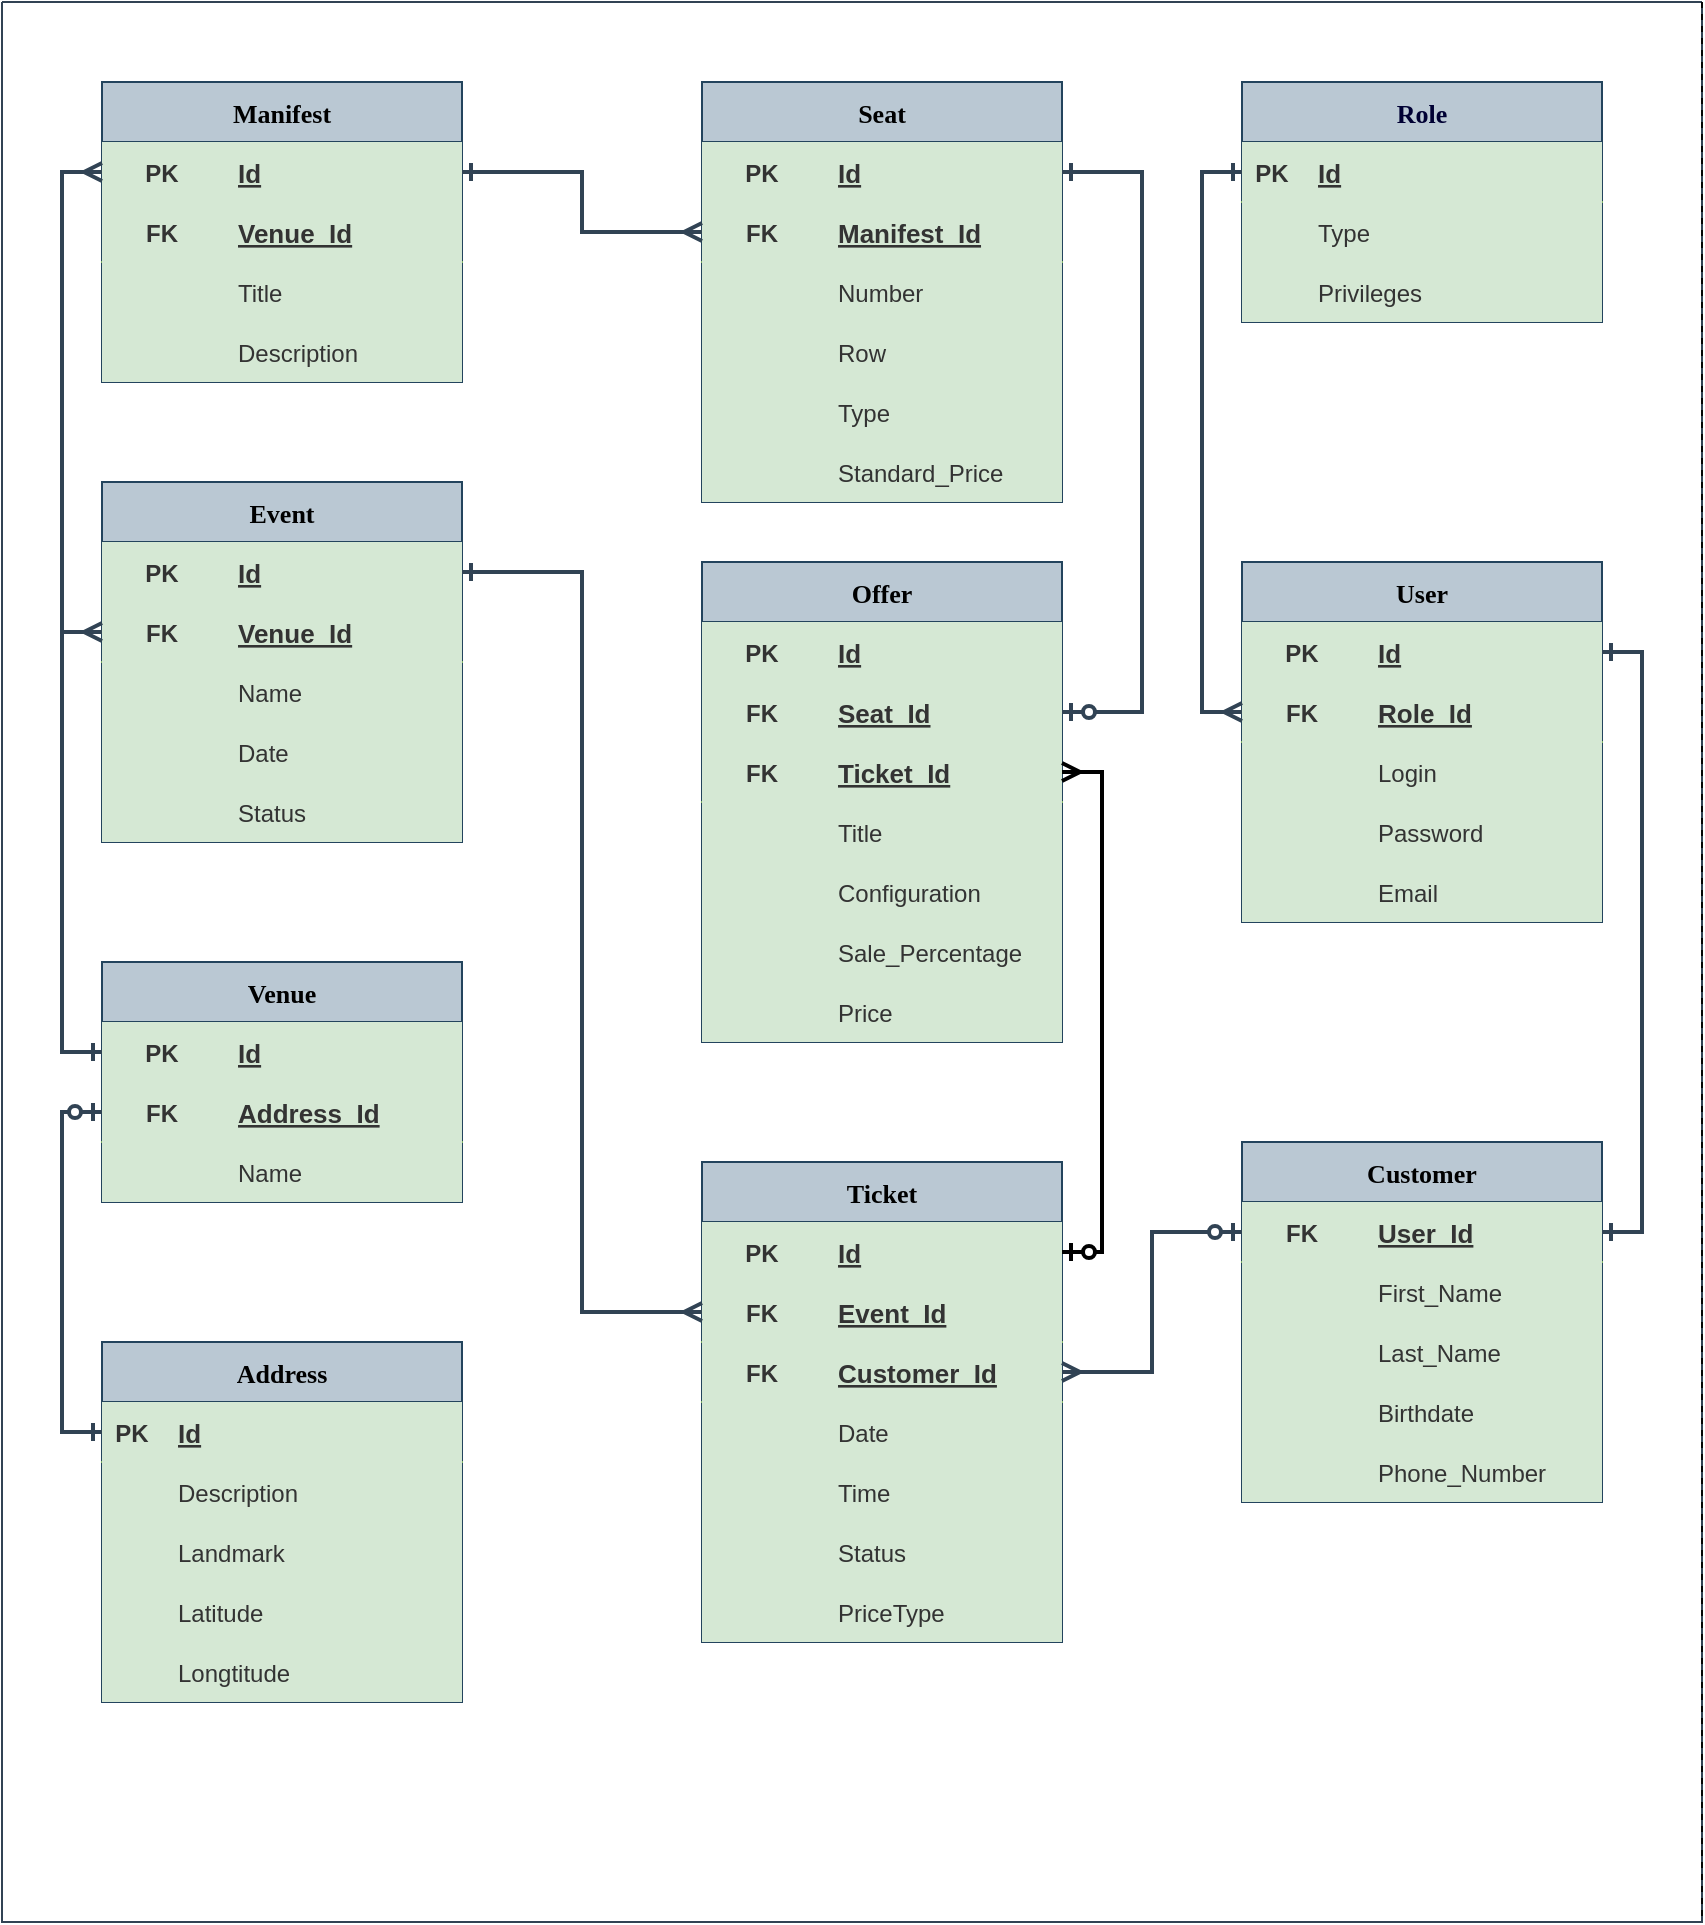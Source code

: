 <mxfile version="20.7.4" type="device"><diagram id="R2lEEEUBdFMjLlhIrx00" name="Page-1"><mxGraphModel dx="1687" dy="1040" grid="1" gridSize="10" guides="1" tooltips="1" connect="1" arrows="1" fold="1" page="1" pageScale="1" pageWidth="850" pageHeight="1100" math="0" shadow="0" extFonts="Permanent Marker^https://fonts.googleapis.com/css?family=Permanent+Marker"><root><mxCell id="0"/><mxCell id="1" parent="0"/><mxCell id="dqAoFsvY-I1iA8rJUnwd-1" value="" style="swimlane;startSize=0;fillColor=#647687;strokeColor=#314354;fontColor=#ffffff;separatorColor=#050505;" vertex="1" parent="1"><mxGeometry width="850" height="960" as="geometry"/></mxCell><mxCell id="QeJVnzrdI5XAigztUtFh-101" value="Offer" style="shape=table;startSize=30;container=1;collapsible=1;childLayout=tableLayout;fixedRows=1;rowLines=0;fontStyle=1;align=center;resizeLast=1;fillColor=#bac8d3;strokeColor=#23445d;fontFamily=Tahoma;fontSize=13;" parent="dqAoFsvY-I1iA8rJUnwd-1" vertex="1"><mxGeometry x="350" y="280" width="180" height="240" as="geometry"/></mxCell><mxCell id="QeJVnzrdI5XAigztUtFh-102" value="" style="shape=tableRow;horizontal=0;startSize=0;swimlaneHead=0;swimlaneBody=0;collapsible=0;dropTarget=0;points=[[0,0.5],[1,0.5]];portConstraint=eastwest;top=0;left=0;right=0;bottom=0;fillColor=#d5e8d4;strokeColor=#82b366;fontColor=#333333;" parent="QeJVnzrdI5XAigztUtFh-101" vertex="1"><mxGeometry y="30" width="180" height="30" as="geometry"/></mxCell><mxCell id="QeJVnzrdI5XAigztUtFh-103" value="PK" style="shape=partialRectangle;connectable=0;top=0;left=0;bottom=0;right=0;fontStyle=1;overflow=hidden;fillColor=#d5e8d4;strokeColor=#82b366;fontColor=#333333;" parent="QeJVnzrdI5XAigztUtFh-102" vertex="1"><mxGeometry width="60" height="30" as="geometry"><mxRectangle width="60" height="30" as="alternateBounds"/></mxGeometry></mxCell><mxCell id="QeJVnzrdI5XAigztUtFh-104" value="Id" style="shape=partialRectangle;connectable=0;top=0;left=0;bottom=0;right=0;align=left;spacingLeft=6;fontStyle=5;overflow=hidden;fillColor=#d5e8d4;strokeColor=#82b366;fontColor=#333333;fontSize=13;" parent="QeJVnzrdI5XAigztUtFh-102" vertex="1"><mxGeometry x="60" width="120" height="30" as="geometry"><mxRectangle width="120" height="30" as="alternateBounds"/></mxGeometry></mxCell><mxCell id="dqAoFsvY-I1iA8rJUnwd-13" value="" style="shape=tableRow;horizontal=0;startSize=0;swimlaneHead=0;swimlaneBody=0;collapsible=0;dropTarget=0;points=[[0,0.5],[1,0.5]];portConstraint=eastwest;top=0;left=0;right=0;bottom=0;fillColor=#d5e8d4;strokeColor=#82b366;fontColor=#333333;" vertex="1" parent="QeJVnzrdI5XAigztUtFh-101"><mxGeometry y="60" width="180" height="30" as="geometry"/></mxCell><mxCell id="dqAoFsvY-I1iA8rJUnwd-14" value="FK" style="shape=partialRectangle;connectable=0;top=0;left=0;bottom=0;right=0;fontStyle=1;overflow=hidden;fillColor=#d5e8d4;strokeColor=#82b366;fontColor=#333333;" vertex="1" parent="dqAoFsvY-I1iA8rJUnwd-13"><mxGeometry width="60" height="30" as="geometry"><mxRectangle width="60" height="30" as="alternateBounds"/></mxGeometry></mxCell><mxCell id="dqAoFsvY-I1iA8rJUnwd-15" value="Seat_Id" style="shape=partialRectangle;connectable=0;top=0;left=0;bottom=0;right=0;align=left;spacingLeft=6;fontStyle=5;overflow=hidden;fillColor=#d5e8d4;strokeColor=#82b366;fontColor=#333333;fontSize=13;" vertex="1" parent="dqAoFsvY-I1iA8rJUnwd-13"><mxGeometry x="60" width="120" height="30" as="geometry"><mxRectangle width="120" height="30" as="alternateBounds"/></mxGeometry></mxCell><mxCell id="dqAoFsvY-I1iA8rJUnwd-122" value="" style="shape=tableRow;horizontal=0;startSize=0;swimlaneHead=0;swimlaneBody=0;collapsible=0;dropTarget=0;points=[[0,0.5],[1,0.5]];portConstraint=eastwest;top=0;left=0;right=0;bottom=1;fillColor=#d5e8d4;strokeColor=#82b366;fontColor=#333333;" vertex="1" parent="QeJVnzrdI5XAigztUtFh-101"><mxGeometry y="90" width="180" height="30" as="geometry"/></mxCell><mxCell id="dqAoFsvY-I1iA8rJUnwd-123" value="FK" style="shape=partialRectangle;connectable=0;top=0;left=0;bottom=0;right=0;fontStyle=1;overflow=hidden;fillColor=#d5e8d4;strokeColor=#82b366;fontColor=#333333;" vertex="1" parent="dqAoFsvY-I1iA8rJUnwd-122"><mxGeometry width="60" height="30" as="geometry"><mxRectangle width="60" height="30" as="alternateBounds"/></mxGeometry></mxCell><mxCell id="dqAoFsvY-I1iA8rJUnwd-124" value="Ticket_Id" style="shape=partialRectangle;connectable=0;top=0;left=0;bottom=0;right=0;align=left;spacingLeft=6;fontStyle=5;overflow=hidden;fillColor=#d5e8d4;strokeColor=#82b366;fontColor=#333333;fontSize=13;" vertex="1" parent="dqAoFsvY-I1iA8rJUnwd-122"><mxGeometry x="60" width="120" height="30" as="geometry"><mxRectangle width="120" height="30" as="alternateBounds"/></mxGeometry></mxCell><mxCell id="QeJVnzrdI5XAigztUtFh-108" value="" style="shape=tableRow;horizontal=0;startSize=0;swimlaneHead=0;swimlaneBody=0;collapsible=0;dropTarget=0;points=[[0,0.5],[1,0.5]];portConstraint=eastwest;top=0;left=0;right=0;bottom=0;fillColor=#d5e8d4;strokeColor=#82b366;fontColor=#333333;" parent="QeJVnzrdI5XAigztUtFh-101" vertex="1"><mxGeometry y="120" width="180" height="30" as="geometry"/></mxCell><mxCell id="QeJVnzrdI5XAigztUtFh-109" value="" style="shape=partialRectangle;connectable=0;top=0;left=0;bottom=0;right=0;editable=1;overflow=hidden;fillColor=#d5e8d4;strokeColor=#82b366;fontColor=#333333;" parent="QeJVnzrdI5XAigztUtFh-108" vertex="1"><mxGeometry width="60" height="30" as="geometry"><mxRectangle width="60" height="30" as="alternateBounds"/></mxGeometry></mxCell><mxCell id="QeJVnzrdI5XAigztUtFh-110" value="Title" style="shape=partialRectangle;connectable=0;top=0;left=0;bottom=0;right=0;align=left;spacingLeft=6;overflow=hidden;fillColor=#d5e8d4;strokeColor=#82b366;fontColor=#333333;" parent="QeJVnzrdI5XAigztUtFh-108" vertex="1"><mxGeometry x="60" width="120" height="30" as="geometry"><mxRectangle width="120" height="30" as="alternateBounds"/></mxGeometry></mxCell><mxCell id="QeJVnzrdI5XAigztUtFh-111" value="" style="shape=tableRow;horizontal=0;startSize=0;swimlaneHead=0;swimlaneBody=0;collapsible=0;dropTarget=0;points=[[0,0.5],[1,0.5]];portConstraint=eastwest;top=0;left=0;right=0;bottom=0;fillColor=#d5e8d4;strokeColor=#82b366;fontColor=#333333;" parent="QeJVnzrdI5XAigztUtFh-101" vertex="1"><mxGeometry y="150" width="180" height="30" as="geometry"/></mxCell><mxCell id="QeJVnzrdI5XAigztUtFh-112" value="" style="shape=partialRectangle;connectable=0;top=0;left=0;bottom=0;right=0;editable=1;overflow=hidden;fillColor=#d5e8d4;strokeColor=#82b366;fontColor=#333333;" parent="QeJVnzrdI5XAigztUtFh-111" vertex="1"><mxGeometry width="60" height="30" as="geometry"><mxRectangle width="60" height="30" as="alternateBounds"/></mxGeometry></mxCell><mxCell id="QeJVnzrdI5XAigztUtFh-113" value="Configuration" style="shape=partialRectangle;connectable=0;top=0;left=0;bottom=0;right=0;align=left;spacingLeft=6;overflow=hidden;fillColor=#d5e8d4;strokeColor=#82b366;fontColor=#333333;" parent="QeJVnzrdI5XAigztUtFh-111" vertex="1"><mxGeometry x="60" width="120" height="30" as="geometry"><mxRectangle width="120" height="30" as="alternateBounds"/></mxGeometry></mxCell><mxCell id="QeJVnzrdI5XAigztUtFh-114" value="" style="shape=tableRow;horizontal=0;startSize=0;swimlaneHead=0;swimlaneBody=0;collapsible=0;dropTarget=0;points=[[0,0.5],[1,0.5]];portConstraint=eastwest;top=0;left=0;right=0;bottom=0;fillColor=#d5e8d4;strokeColor=#82b366;fontColor=#333333;" parent="QeJVnzrdI5XAigztUtFh-101" vertex="1"><mxGeometry y="180" width="180" height="30" as="geometry"/></mxCell><mxCell id="QeJVnzrdI5XAigztUtFh-115" value="" style="shape=partialRectangle;connectable=0;top=0;left=0;bottom=0;right=0;editable=1;overflow=hidden;fillColor=#d5e8d4;strokeColor=#82b366;fontColor=#333333;" parent="QeJVnzrdI5XAigztUtFh-114" vertex="1"><mxGeometry width="60" height="30" as="geometry"><mxRectangle width="60" height="30" as="alternateBounds"/></mxGeometry></mxCell><mxCell id="QeJVnzrdI5XAigztUtFh-116" value="Sale_Percentage" style="shape=partialRectangle;connectable=0;top=0;left=0;bottom=0;right=0;align=left;spacingLeft=6;overflow=hidden;fillColor=#d5e8d4;strokeColor=#82b366;fontColor=#333333;" parent="QeJVnzrdI5XAigztUtFh-114" vertex="1"><mxGeometry x="60" width="120" height="30" as="geometry"><mxRectangle width="120" height="30" as="alternateBounds"/></mxGeometry></mxCell><mxCell id="dqAoFsvY-I1iA8rJUnwd-7" value="" style="shape=tableRow;horizontal=0;startSize=0;swimlaneHead=0;swimlaneBody=0;collapsible=0;dropTarget=0;points=[[0,0.5],[1,0.5]];portConstraint=eastwest;top=0;left=0;right=0;bottom=0;fillColor=#d5e8d4;strokeColor=#82b366;fontColor=#333333;" vertex="1" parent="QeJVnzrdI5XAigztUtFh-101"><mxGeometry y="210" width="180" height="30" as="geometry"/></mxCell><mxCell id="dqAoFsvY-I1iA8rJUnwd-8" value="" style="shape=partialRectangle;connectable=0;top=0;left=0;bottom=0;right=0;editable=1;overflow=hidden;fillColor=#d5e8d4;strokeColor=#82b366;fontColor=#333333;" vertex="1" parent="dqAoFsvY-I1iA8rJUnwd-7"><mxGeometry width="60" height="30" as="geometry"><mxRectangle width="60" height="30" as="alternateBounds"/></mxGeometry></mxCell><mxCell id="dqAoFsvY-I1iA8rJUnwd-9" value="Price" style="shape=partialRectangle;connectable=0;top=0;left=0;bottom=0;right=0;align=left;spacingLeft=6;overflow=hidden;fillColor=#d5e8d4;strokeColor=#82b366;fontColor=#333333;" vertex="1" parent="dqAoFsvY-I1iA8rJUnwd-7"><mxGeometry x="60" width="120" height="30" as="geometry"><mxRectangle width="120" height="30" as="alternateBounds"/></mxGeometry></mxCell><mxCell id="dqAoFsvY-I1iA8rJUnwd-18" value="Venue" style="shape=table;startSize=30;container=1;collapsible=1;childLayout=tableLayout;fixedRows=1;rowLines=0;fontStyle=1;align=center;resizeLast=1;fillColor=#bac8d3;strokeColor=#23445d;fontFamily=Tahoma;fontSize=13;" vertex="1" parent="dqAoFsvY-I1iA8rJUnwd-1"><mxGeometry x="50" y="480" width="180" height="120" as="geometry"/></mxCell><mxCell id="dqAoFsvY-I1iA8rJUnwd-19" value="" style="shape=tableRow;horizontal=0;startSize=0;swimlaneHead=0;swimlaneBody=0;collapsible=0;dropTarget=0;points=[[0,0.5],[1,0.5]];portConstraint=eastwest;top=0;left=0;right=0;bottom=0;fillColor=#d5e8d4;strokeColor=#82b366;fontColor=#333333;" vertex="1" parent="dqAoFsvY-I1iA8rJUnwd-18"><mxGeometry y="30" width="180" height="30" as="geometry"/></mxCell><mxCell id="dqAoFsvY-I1iA8rJUnwd-20" value="PK" style="shape=partialRectangle;connectable=0;top=0;left=0;bottom=0;right=0;fontStyle=1;overflow=hidden;fillColor=#d5e8d4;strokeColor=#82b366;fontColor=#333333;" vertex="1" parent="dqAoFsvY-I1iA8rJUnwd-19"><mxGeometry width="60" height="30" as="geometry"><mxRectangle width="60" height="30" as="alternateBounds"/></mxGeometry></mxCell><mxCell id="dqAoFsvY-I1iA8rJUnwd-21" value="Id" style="shape=partialRectangle;connectable=0;top=0;left=0;bottom=0;right=0;align=left;spacingLeft=6;fontStyle=5;overflow=hidden;fillColor=#d5e8d4;strokeColor=#82b366;fontColor=#333333;fontSize=13;" vertex="1" parent="dqAoFsvY-I1iA8rJUnwd-19"><mxGeometry x="60" width="120" height="30" as="geometry"><mxRectangle width="120" height="30" as="alternateBounds"/></mxGeometry></mxCell><mxCell id="dqAoFsvY-I1iA8rJUnwd-22" value="" style="shape=tableRow;horizontal=0;startSize=0;swimlaneHead=0;swimlaneBody=0;collapsible=0;dropTarget=0;points=[[0,0.5],[1,0.5]];portConstraint=eastwest;top=0;left=0;right=0;bottom=1;fillColor=#d5e8d4;strokeColor=#82b366;fontColor=#333333;" vertex="1" parent="dqAoFsvY-I1iA8rJUnwd-18"><mxGeometry y="60" width="180" height="30" as="geometry"/></mxCell><mxCell id="dqAoFsvY-I1iA8rJUnwd-23" value="FK" style="shape=partialRectangle;connectable=0;top=0;left=0;bottom=0;right=0;fontStyle=1;overflow=hidden;fillColor=#d5e8d4;strokeColor=#82b366;fontColor=#333333;" vertex="1" parent="dqAoFsvY-I1iA8rJUnwd-22"><mxGeometry width="60" height="30" as="geometry"><mxRectangle width="60" height="30" as="alternateBounds"/></mxGeometry></mxCell><mxCell id="dqAoFsvY-I1iA8rJUnwd-24" value="Address_Id" style="shape=partialRectangle;connectable=0;top=0;left=0;bottom=0;right=0;align=left;spacingLeft=6;fontStyle=5;overflow=hidden;fillColor=#d5e8d4;strokeColor=#82b366;fontColor=#333333;fontSize=13;" vertex="1" parent="dqAoFsvY-I1iA8rJUnwd-22"><mxGeometry x="60" width="120" height="30" as="geometry"><mxRectangle width="120" height="30" as="alternateBounds"/></mxGeometry></mxCell><mxCell id="dqAoFsvY-I1iA8rJUnwd-25" value="" style="shape=tableRow;horizontal=0;startSize=0;swimlaneHead=0;swimlaneBody=0;collapsible=0;dropTarget=0;points=[[0,0.5],[1,0.5]];portConstraint=eastwest;top=0;left=0;right=0;bottom=0;fillColor=#d5e8d4;strokeColor=#82b366;fontColor=#333333;" vertex="1" parent="dqAoFsvY-I1iA8rJUnwd-18"><mxGeometry y="90" width="180" height="30" as="geometry"/></mxCell><mxCell id="dqAoFsvY-I1iA8rJUnwd-26" value="" style="shape=partialRectangle;connectable=0;top=0;left=0;bottom=0;right=0;editable=1;overflow=hidden;fillColor=#d5e8d4;strokeColor=#82b366;fontColor=#333333;" vertex="1" parent="dqAoFsvY-I1iA8rJUnwd-25"><mxGeometry width="60" height="30" as="geometry"><mxRectangle width="60" height="30" as="alternateBounds"/></mxGeometry></mxCell><mxCell id="dqAoFsvY-I1iA8rJUnwd-27" value="Name" style="shape=partialRectangle;connectable=0;top=0;left=0;bottom=0;right=0;align=left;spacingLeft=6;overflow=hidden;fillColor=#d5e8d4;strokeColor=#82b366;fontColor=#333333;" vertex="1" parent="dqAoFsvY-I1iA8rJUnwd-25"><mxGeometry x="60" width="120" height="30" as="geometry"><mxRectangle width="120" height="30" as="alternateBounds"/></mxGeometry></mxCell><mxCell id="QeJVnzrdI5XAigztUtFh-1" value="Ticket" style="shape=table;startSize=30;container=1;collapsible=1;childLayout=tableLayout;fixedRows=1;rowLines=0;fontStyle=1;align=center;resizeLast=1;fillColor=#bac8d3;strokeColor=#23445d;fontFamily=Tahoma;fontSize=13;" parent="dqAoFsvY-I1iA8rJUnwd-1" vertex="1"><mxGeometry x="350" y="580" width="180" height="240" as="geometry"/></mxCell><mxCell id="QeJVnzrdI5XAigztUtFh-2" value="" style="shape=tableRow;horizontal=0;startSize=0;swimlaneHead=0;swimlaneBody=0;collapsible=0;dropTarget=0;points=[[0,0.5],[1,0.5]];portConstraint=eastwest;top=0;left=0;right=0;bottom=0;fillColor=#d5e8d4;strokeColor=#82b366;fontColor=#333333;" parent="QeJVnzrdI5XAigztUtFh-1" vertex="1"><mxGeometry y="30" width="180" height="30" as="geometry"/></mxCell><mxCell id="QeJVnzrdI5XAigztUtFh-3" value="PK" style="shape=partialRectangle;connectable=0;top=0;left=0;bottom=0;right=0;fontStyle=1;overflow=hidden;fillColor=#d5e8d4;strokeColor=#82b366;fontColor=#333333;" parent="QeJVnzrdI5XAigztUtFh-2" vertex="1"><mxGeometry width="60" height="30" as="geometry"><mxRectangle width="60" height="30" as="alternateBounds"/></mxGeometry></mxCell><mxCell id="QeJVnzrdI5XAigztUtFh-4" value="Id" style="shape=partialRectangle;connectable=0;top=0;left=0;bottom=0;right=0;align=left;spacingLeft=6;fontStyle=5;overflow=hidden;fillColor=#d5e8d4;strokeColor=#82b366;fontColor=#333333;fontSize=13;" parent="QeJVnzrdI5XAigztUtFh-2" vertex="1"><mxGeometry x="60" width="120" height="30" as="geometry"><mxRectangle width="120" height="30" as="alternateBounds"/></mxGeometry></mxCell><mxCell id="dqAoFsvY-I1iA8rJUnwd-126" value="" style="shape=tableRow;horizontal=0;startSize=0;swimlaneHead=0;swimlaneBody=0;collapsible=0;dropTarget=0;points=[[0,0.5],[1,0.5]];portConstraint=eastwest;top=0;left=0;right=0;bottom=1;fillColor=#d5e8d4;strokeColor=#82b366;fontColor=#333333;" vertex="1" parent="QeJVnzrdI5XAigztUtFh-1"><mxGeometry y="60" width="180" height="30" as="geometry"/></mxCell><mxCell id="dqAoFsvY-I1iA8rJUnwd-127" value="FK" style="shape=partialRectangle;connectable=0;top=0;left=0;bottom=0;right=0;fontStyle=1;overflow=hidden;fillColor=#d5e8d4;strokeColor=#82b366;fontColor=#333333;" vertex="1" parent="dqAoFsvY-I1iA8rJUnwd-126"><mxGeometry width="60" height="30" as="geometry"><mxRectangle width="60" height="30" as="alternateBounds"/></mxGeometry></mxCell><mxCell id="dqAoFsvY-I1iA8rJUnwd-128" value="Event_Id" style="shape=partialRectangle;connectable=0;top=0;left=0;bottom=0;right=0;align=left;spacingLeft=6;fontStyle=5;overflow=hidden;fillColor=#d5e8d4;strokeColor=#82b366;fontColor=#333333;fontSize=13;" vertex="1" parent="dqAoFsvY-I1iA8rJUnwd-126"><mxGeometry x="60" width="120" height="30" as="geometry"><mxRectangle width="120" height="30" as="alternateBounds"/></mxGeometry></mxCell><mxCell id="QeJVnzrdI5XAigztUtFh-5" value="" style="shape=tableRow;horizontal=0;startSize=0;swimlaneHead=0;swimlaneBody=0;collapsible=0;dropTarget=0;points=[[0,0.5],[1,0.5]];portConstraint=eastwest;top=0;left=0;right=0;bottom=1;fillColor=#d5e8d4;strokeColor=#82b366;fontColor=#333333;" parent="QeJVnzrdI5XAigztUtFh-1" vertex="1"><mxGeometry y="90" width="180" height="30" as="geometry"/></mxCell><mxCell id="QeJVnzrdI5XAigztUtFh-6" value="FK" style="shape=partialRectangle;connectable=0;top=0;left=0;bottom=0;right=0;fontStyle=1;overflow=hidden;fillColor=#d5e8d4;strokeColor=#82b366;fontColor=#333333;" parent="QeJVnzrdI5XAigztUtFh-5" vertex="1"><mxGeometry width="60" height="30" as="geometry"><mxRectangle width="60" height="30" as="alternateBounds"/></mxGeometry></mxCell><mxCell id="QeJVnzrdI5XAigztUtFh-7" value="Customer_Id" style="shape=partialRectangle;connectable=0;top=0;left=0;bottom=0;right=0;align=left;spacingLeft=6;fontStyle=5;overflow=hidden;fillColor=#d5e8d4;strokeColor=#82b366;fontColor=#333333;fontSize=13;" parent="QeJVnzrdI5XAigztUtFh-5" vertex="1"><mxGeometry x="60" width="120" height="30" as="geometry"><mxRectangle width="120" height="30" as="alternateBounds"/></mxGeometry></mxCell><mxCell id="QeJVnzrdI5XAigztUtFh-8" value="" style="shape=tableRow;horizontal=0;startSize=0;swimlaneHead=0;swimlaneBody=0;collapsible=0;dropTarget=0;points=[[0,0.5],[1,0.5]];portConstraint=eastwest;top=0;left=0;right=0;bottom=0;fillColor=#d5e8d4;strokeColor=#82b366;fontColor=#333333;" parent="QeJVnzrdI5XAigztUtFh-1" vertex="1"><mxGeometry y="120" width="180" height="30" as="geometry"/></mxCell><mxCell id="QeJVnzrdI5XAigztUtFh-9" value="" style="shape=partialRectangle;connectable=0;top=0;left=0;bottom=0;right=0;editable=1;overflow=hidden;fillColor=#d5e8d4;strokeColor=#82b366;fontColor=#333333;" parent="QeJVnzrdI5XAigztUtFh-8" vertex="1"><mxGeometry width="60" height="30" as="geometry"><mxRectangle width="60" height="30" as="alternateBounds"/></mxGeometry></mxCell><mxCell id="QeJVnzrdI5XAigztUtFh-10" value="Date" style="shape=partialRectangle;connectable=0;top=0;left=0;bottom=0;right=0;align=left;spacingLeft=6;overflow=hidden;fillColor=#d5e8d4;strokeColor=#82b366;fontColor=#333333;" parent="QeJVnzrdI5XAigztUtFh-8" vertex="1"><mxGeometry x="60" width="120" height="30" as="geometry"><mxRectangle width="120" height="30" as="alternateBounds"/></mxGeometry></mxCell><mxCell id="QeJVnzrdI5XAigztUtFh-11" value="" style="shape=tableRow;horizontal=0;startSize=0;swimlaneHead=0;swimlaneBody=0;collapsible=0;dropTarget=0;points=[[0,0.5],[1,0.5]];portConstraint=eastwest;top=0;left=0;right=0;bottom=0;fillColor=#d5e8d4;strokeColor=#82b366;fontColor=#333333;" parent="QeJVnzrdI5XAigztUtFh-1" vertex="1"><mxGeometry y="150" width="180" height="30" as="geometry"/></mxCell><mxCell id="QeJVnzrdI5XAigztUtFh-12" value="" style="shape=partialRectangle;connectable=0;top=0;left=0;bottom=0;right=0;editable=1;overflow=hidden;fillColor=#d5e8d4;strokeColor=#82b366;fontColor=#333333;" parent="QeJVnzrdI5XAigztUtFh-11" vertex="1"><mxGeometry width="60" height="30" as="geometry"><mxRectangle width="60" height="30" as="alternateBounds"/></mxGeometry></mxCell><mxCell id="QeJVnzrdI5XAigztUtFh-13" value="Time" style="shape=partialRectangle;connectable=0;top=0;left=0;bottom=0;right=0;align=left;spacingLeft=6;overflow=hidden;fillColor=#d5e8d4;strokeColor=#82b366;fontColor=#333333;" parent="QeJVnzrdI5XAigztUtFh-11" vertex="1"><mxGeometry x="60" width="120" height="30" as="geometry"><mxRectangle width="120" height="30" as="alternateBounds"/></mxGeometry></mxCell><mxCell id="QeJVnzrdI5XAigztUtFh-129" value="" style="shape=tableRow;horizontal=0;startSize=0;swimlaneHead=0;swimlaneBody=0;collapsible=0;dropTarget=0;points=[[0,0.5],[1,0.5]];portConstraint=eastwest;top=0;left=0;right=0;bottom=0;fillColor=#d5e8d4;strokeColor=#82b366;fontColor=#333333;" parent="QeJVnzrdI5XAigztUtFh-1" vertex="1"><mxGeometry y="180" width="180" height="30" as="geometry"/></mxCell><mxCell id="QeJVnzrdI5XAigztUtFh-130" value="" style="shape=partialRectangle;connectable=0;top=0;left=0;bottom=0;right=0;editable=1;overflow=hidden;fillColor=#d5e8d4;strokeColor=#82b366;fontColor=#333333;" parent="QeJVnzrdI5XAigztUtFh-129" vertex="1"><mxGeometry width="60" height="30" as="geometry"><mxRectangle width="60" height="30" as="alternateBounds"/></mxGeometry></mxCell><mxCell id="QeJVnzrdI5XAigztUtFh-131" value="Status" style="shape=partialRectangle;connectable=0;top=0;left=0;bottom=0;right=0;align=left;spacingLeft=6;overflow=hidden;fillColor=#d5e8d4;strokeColor=#82b366;fontColor=#333333;" parent="QeJVnzrdI5XAigztUtFh-129" vertex="1"><mxGeometry x="60" width="120" height="30" as="geometry"><mxRectangle width="120" height="30" as="alternateBounds"/></mxGeometry></mxCell><mxCell id="dqAoFsvY-I1iA8rJUnwd-4" value="" style="shape=tableRow;horizontal=0;startSize=0;swimlaneHead=0;swimlaneBody=0;collapsible=0;dropTarget=0;points=[[0,0.5],[1,0.5]];portConstraint=eastwest;top=0;left=0;right=0;bottom=0;fillColor=#d5e8d4;strokeColor=#82b366;fontColor=#333333;" vertex="1" parent="QeJVnzrdI5XAigztUtFh-1"><mxGeometry y="210" width="180" height="30" as="geometry"/></mxCell><mxCell id="dqAoFsvY-I1iA8rJUnwd-5" value="" style="shape=partialRectangle;connectable=0;top=0;left=0;bottom=0;right=0;editable=1;overflow=hidden;fillColor=#d5e8d4;strokeColor=#82b366;fontColor=#333333;" vertex="1" parent="dqAoFsvY-I1iA8rJUnwd-4"><mxGeometry width="60" height="30" as="geometry"><mxRectangle width="60" height="30" as="alternateBounds"/></mxGeometry></mxCell><mxCell id="dqAoFsvY-I1iA8rJUnwd-6" value="PriceType" style="shape=partialRectangle;connectable=0;top=0;left=0;bottom=0;right=0;align=left;spacingLeft=6;overflow=hidden;fillColor=#d5e8d4;strokeColor=#82b366;fontColor=#333333;" vertex="1" parent="dqAoFsvY-I1iA8rJUnwd-4"><mxGeometry x="60" width="120" height="30" as="geometry"><mxRectangle width="120" height="30" as="alternateBounds"/></mxGeometry></mxCell><mxCell id="QeJVnzrdI5XAigztUtFh-82" value="Seat" style="shape=table;startSize=30;container=1;collapsible=1;childLayout=tableLayout;fixedRows=1;rowLines=0;fontStyle=1;align=center;resizeLast=1;fillColor=#bac8d3;strokeColor=#23445d;fontFamily=Tahoma;fontSize=13;" parent="dqAoFsvY-I1iA8rJUnwd-1" vertex="1"><mxGeometry x="350" y="40" width="180" height="210" as="geometry"/></mxCell><mxCell id="QeJVnzrdI5XAigztUtFh-83" value="" style="shape=tableRow;horizontal=0;startSize=0;swimlaneHead=0;swimlaneBody=0;collapsible=0;dropTarget=0;points=[[0,0.5],[1,0.5]];portConstraint=eastwest;top=0;left=0;right=0;bottom=0;fillColor=#d5e8d4;strokeColor=#82b366;fontColor=#333333;" parent="QeJVnzrdI5XAigztUtFh-82" vertex="1"><mxGeometry y="30" width="180" height="30" as="geometry"/></mxCell><mxCell id="QeJVnzrdI5XAigztUtFh-84" value="PK" style="shape=partialRectangle;connectable=0;top=0;left=0;bottom=0;right=0;fontStyle=1;overflow=hidden;fillColor=#d5e8d4;strokeColor=#82b366;fontColor=#333333;" parent="QeJVnzrdI5XAigztUtFh-83" vertex="1"><mxGeometry width="60" height="30" as="geometry"><mxRectangle width="60" height="30" as="alternateBounds"/></mxGeometry></mxCell><mxCell id="QeJVnzrdI5XAigztUtFh-85" value="Id" style="shape=partialRectangle;connectable=0;top=0;left=0;bottom=0;right=0;align=left;spacingLeft=6;fontStyle=5;overflow=hidden;fillColor=#d5e8d4;strokeColor=#82b366;fontColor=#333333;fontSize=13;" parent="QeJVnzrdI5XAigztUtFh-83" vertex="1"><mxGeometry x="60" width="120" height="30" as="geometry"><mxRectangle width="120" height="30" as="alternateBounds"/></mxGeometry></mxCell><mxCell id="QeJVnzrdI5XAigztUtFh-86" value="" style="shape=tableRow;horizontal=0;startSize=0;swimlaneHead=0;swimlaneBody=0;collapsible=0;dropTarget=0;points=[[0,0.5],[1,0.5]];portConstraint=eastwest;top=0;left=0;right=0;bottom=1;fillColor=#d5e8d4;strokeColor=#82b366;fontColor=#333333;" parent="QeJVnzrdI5XAigztUtFh-82" vertex="1"><mxGeometry y="60" width="180" height="30" as="geometry"/></mxCell><mxCell id="QeJVnzrdI5XAigztUtFh-87" value="FK" style="shape=partialRectangle;connectable=0;top=0;left=0;bottom=0;right=0;fontStyle=1;overflow=hidden;fillColor=#d5e8d4;strokeColor=#82b366;fontColor=#333333;" parent="QeJVnzrdI5XAigztUtFh-86" vertex="1"><mxGeometry width="60" height="30" as="geometry"><mxRectangle width="60" height="30" as="alternateBounds"/></mxGeometry></mxCell><mxCell id="QeJVnzrdI5XAigztUtFh-88" value="Manifest_Id" style="shape=partialRectangle;connectable=0;top=0;left=0;bottom=0;right=0;align=left;spacingLeft=6;fontStyle=5;overflow=hidden;fillColor=#d5e8d4;strokeColor=#82b366;fontColor=#333333;fontSize=13;" parent="QeJVnzrdI5XAigztUtFh-86" vertex="1"><mxGeometry x="60" width="120" height="30" as="geometry"><mxRectangle width="120" height="30" as="alternateBounds"/></mxGeometry></mxCell><mxCell id="QeJVnzrdI5XAigztUtFh-89" value="" style="shape=tableRow;horizontal=0;startSize=0;swimlaneHead=0;swimlaneBody=0;collapsible=0;dropTarget=0;points=[[0,0.5],[1,0.5]];portConstraint=eastwest;top=0;left=0;right=0;bottom=0;fillColor=#d5e8d4;strokeColor=#82b366;fontColor=#333333;" parent="QeJVnzrdI5XAigztUtFh-82" vertex="1"><mxGeometry y="90" width="180" height="30" as="geometry"/></mxCell><mxCell id="QeJVnzrdI5XAigztUtFh-90" value="" style="shape=partialRectangle;connectable=0;top=0;left=0;bottom=0;right=0;editable=1;overflow=hidden;fillColor=#d5e8d4;strokeColor=#82b366;fontColor=#333333;" parent="QeJVnzrdI5XAigztUtFh-89" vertex="1"><mxGeometry width="60" height="30" as="geometry"><mxRectangle width="60" height="30" as="alternateBounds"/></mxGeometry></mxCell><mxCell id="QeJVnzrdI5XAigztUtFh-91" value="Number" style="shape=partialRectangle;connectable=0;top=0;left=0;bottom=0;right=0;align=left;spacingLeft=6;overflow=hidden;fillColor=#d5e8d4;strokeColor=#82b366;fontColor=#333333;" parent="QeJVnzrdI5XAigztUtFh-89" vertex="1"><mxGeometry x="60" width="120" height="30" as="geometry"><mxRectangle width="120" height="30" as="alternateBounds"/></mxGeometry></mxCell><mxCell id="QeJVnzrdI5XAigztUtFh-92" value="" style="shape=tableRow;horizontal=0;startSize=0;swimlaneHead=0;swimlaneBody=0;collapsible=0;dropTarget=0;points=[[0,0.5],[1,0.5]];portConstraint=eastwest;top=0;left=0;right=0;bottom=0;fillColor=#d5e8d4;strokeColor=#82b366;fontColor=#333333;" parent="QeJVnzrdI5XAigztUtFh-82" vertex="1"><mxGeometry y="120" width="180" height="30" as="geometry"/></mxCell><mxCell id="QeJVnzrdI5XAigztUtFh-93" value="" style="shape=partialRectangle;connectable=0;top=0;left=0;bottom=0;right=0;editable=1;overflow=hidden;fillColor=#d5e8d4;strokeColor=#82b366;fontColor=#333333;" parent="QeJVnzrdI5XAigztUtFh-92" vertex="1"><mxGeometry width="60" height="30" as="geometry"><mxRectangle width="60" height="30" as="alternateBounds"/></mxGeometry></mxCell><mxCell id="QeJVnzrdI5XAigztUtFh-94" value="Row" style="shape=partialRectangle;connectable=0;top=0;left=0;bottom=0;right=0;align=left;spacingLeft=6;overflow=hidden;fillColor=#d5e8d4;strokeColor=#82b366;fontColor=#333333;" parent="QeJVnzrdI5XAigztUtFh-92" vertex="1"><mxGeometry x="60" width="120" height="30" as="geometry"><mxRectangle width="120" height="30" as="alternateBounds"/></mxGeometry></mxCell><mxCell id="QeJVnzrdI5XAigztUtFh-95" value="" style="shape=tableRow;horizontal=0;startSize=0;swimlaneHead=0;swimlaneBody=0;collapsible=0;dropTarget=0;points=[[0,0.5],[1,0.5]];portConstraint=eastwest;top=0;left=0;right=0;bottom=0;fillColor=#d5e8d4;strokeColor=#82b366;fontColor=#333333;" parent="QeJVnzrdI5XAigztUtFh-82" vertex="1"><mxGeometry y="150" width="180" height="30" as="geometry"/></mxCell><mxCell id="QeJVnzrdI5XAigztUtFh-96" value="" style="shape=partialRectangle;connectable=0;top=0;left=0;bottom=0;right=0;editable=1;overflow=hidden;fillColor=#d5e8d4;strokeColor=#82b366;fontColor=#333333;" parent="QeJVnzrdI5XAigztUtFh-95" vertex="1"><mxGeometry width="60" height="30" as="geometry"><mxRectangle width="60" height="30" as="alternateBounds"/></mxGeometry></mxCell><mxCell id="QeJVnzrdI5XAigztUtFh-97" value="Type" style="shape=partialRectangle;connectable=0;top=0;left=0;bottom=0;right=0;align=left;spacingLeft=6;overflow=hidden;fillColor=#d5e8d4;strokeColor=#82b366;fontColor=#333333;" parent="QeJVnzrdI5XAigztUtFh-95" vertex="1"><mxGeometry x="60" width="120" height="30" as="geometry"><mxRectangle width="120" height="30" as="alternateBounds"/></mxGeometry></mxCell><mxCell id="QeJVnzrdI5XAigztUtFh-98" value="" style="shape=tableRow;horizontal=0;startSize=0;swimlaneHead=0;swimlaneBody=0;collapsible=0;dropTarget=0;points=[[0,0.5],[1,0.5]];portConstraint=eastwest;top=0;left=0;right=0;bottom=0;fillColor=#d5e8d4;strokeColor=#82b366;fontColor=#333333;" parent="QeJVnzrdI5XAigztUtFh-82" vertex="1"><mxGeometry y="180" width="180" height="30" as="geometry"/></mxCell><mxCell id="QeJVnzrdI5XAigztUtFh-99" value="" style="shape=partialRectangle;connectable=0;top=0;left=0;bottom=0;right=0;editable=1;overflow=hidden;fillColor=#d5e8d4;strokeColor=#82b366;fontColor=#333333;" parent="QeJVnzrdI5XAigztUtFh-98" vertex="1"><mxGeometry width="60" height="30" as="geometry"><mxRectangle width="60" height="30" as="alternateBounds"/></mxGeometry></mxCell><mxCell id="QeJVnzrdI5XAigztUtFh-100" value="Standard_Price" style="shape=partialRectangle;connectable=0;top=0;left=0;bottom=0;right=0;align=left;spacingLeft=6;overflow=hidden;fillColor=#d5e8d4;strokeColor=#82b366;fontColor=#333333;" parent="QeJVnzrdI5XAigztUtFh-98" vertex="1"><mxGeometry x="60" width="120" height="30" as="geometry"><mxRectangle width="120" height="30" as="alternateBounds"/></mxGeometry></mxCell><mxCell id="QeJVnzrdI5XAigztUtFh-154" value="Customer" style="shape=table;startSize=30;container=1;collapsible=1;childLayout=tableLayout;fixedRows=1;rowLines=0;fontStyle=1;align=center;resizeLast=1;fillColor=#bac8d3;strokeColor=#23445d;fontFamily=Tahoma;fontSize=13;" parent="dqAoFsvY-I1iA8rJUnwd-1" vertex="1"><mxGeometry x="620" y="570" width="180" height="180" as="geometry"/></mxCell><mxCell id="QeJVnzrdI5XAigztUtFh-158" value="" style="shape=tableRow;horizontal=0;startSize=0;swimlaneHead=0;swimlaneBody=0;collapsible=0;dropTarget=0;points=[[0,0.5],[1,0.5]];portConstraint=eastwest;top=0;left=0;right=0;bottom=1;fillColor=#d5e8d4;strokeColor=#82b366;fontColor=#333333;" parent="QeJVnzrdI5XAigztUtFh-154" vertex="1"><mxGeometry y="30" width="180" height="30" as="geometry"/></mxCell><mxCell id="QeJVnzrdI5XAigztUtFh-159" value="FK" style="shape=partialRectangle;connectable=0;top=0;left=0;bottom=0;right=0;fontStyle=1;overflow=hidden;fillColor=#d5e8d4;strokeColor=#82b366;fontColor=#333333;" parent="QeJVnzrdI5XAigztUtFh-158" vertex="1"><mxGeometry width="60" height="30" as="geometry"><mxRectangle width="60" height="30" as="alternateBounds"/></mxGeometry></mxCell><mxCell id="QeJVnzrdI5XAigztUtFh-160" value="User_Id" style="shape=partialRectangle;connectable=0;top=0;left=0;bottom=0;right=0;align=left;spacingLeft=6;fontStyle=5;overflow=hidden;fillColor=#d5e8d4;strokeColor=#82b366;fontColor=#333333;fontSize=13;" parent="QeJVnzrdI5XAigztUtFh-158" vertex="1"><mxGeometry x="60" width="120" height="30" as="geometry"><mxRectangle width="120" height="30" as="alternateBounds"/></mxGeometry></mxCell><mxCell id="QeJVnzrdI5XAigztUtFh-161" value="" style="shape=tableRow;horizontal=0;startSize=0;swimlaneHead=0;swimlaneBody=0;collapsible=0;dropTarget=0;points=[[0,0.5],[1,0.5]];portConstraint=eastwest;top=0;left=0;right=0;bottom=0;fillColor=#d5e8d4;strokeColor=#82b366;fontColor=#333333;" parent="QeJVnzrdI5XAigztUtFh-154" vertex="1"><mxGeometry y="60" width="180" height="30" as="geometry"/></mxCell><mxCell id="QeJVnzrdI5XAigztUtFh-162" value="" style="shape=partialRectangle;connectable=0;top=0;left=0;bottom=0;right=0;editable=1;overflow=hidden;fillColor=#d5e8d4;strokeColor=#82b366;fontColor=#333333;" parent="QeJVnzrdI5XAigztUtFh-161" vertex="1"><mxGeometry width="60" height="30" as="geometry"><mxRectangle width="60" height="30" as="alternateBounds"/></mxGeometry></mxCell><mxCell id="QeJVnzrdI5XAigztUtFh-163" value="First_Name" style="shape=partialRectangle;connectable=0;top=0;left=0;bottom=0;right=0;align=left;spacingLeft=6;overflow=hidden;fillColor=#d5e8d4;strokeColor=#82b366;fontColor=#333333;" parent="QeJVnzrdI5XAigztUtFh-161" vertex="1"><mxGeometry x="60" width="120" height="30" as="geometry"><mxRectangle width="120" height="30" as="alternateBounds"/></mxGeometry></mxCell><mxCell id="QeJVnzrdI5XAigztUtFh-164" value="" style="shape=tableRow;horizontal=0;startSize=0;swimlaneHead=0;swimlaneBody=0;collapsible=0;dropTarget=0;points=[[0,0.5],[1,0.5]];portConstraint=eastwest;top=0;left=0;right=0;bottom=0;fillColor=#d5e8d4;strokeColor=#82b366;fontColor=#333333;" parent="QeJVnzrdI5XAigztUtFh-154" vertex="1"><mxGeometry y="90" width="180" height="30" as="geometry"/></mxCell><mxCell id="QeJVnzrdI5XAigztUtFh-165" value="" style="shape=partialRectangle;connectable=0;top=0;left=0;bottom=0;right=0;editable=1;overflow=hidden;fillColor=#d5e8d4;strokeColor=#82b366;fontColor=#333333;" parent="QeJVnzrdI5XAigztUtFh-164" vertex="1"><mxGeometry width="60" height="30" as="geometry"><mxRectangle width="60" height="30" as="alternateBounds"/></mxGeometry></mxCell><mxCell id="QeJVnzrdI5XAigztUtFh-166" value="Last_Name" style="shape=partialRectangle;connectable=0;top=0;left=0;bottom=0;right=0;align=left;spacingLeft=6;overflow=hidden;fillColor=#d5e8d4;strokeColor=#82b366;fontColor=#333333;" parent="QeJVnzrdI5XAigztUtFh-164" vertex="1"><mxGeometry x="60" width="120" height="30" as="geometry"><mxRectangle width="120" height="30" as="alternateBounds"/></mxGeometry></mxCell><mxCell id="QeJVnzrdI5XAigztUtFh-167" value="" style="shape=tableRow;horizontal=0;startSize=0;swimlaneHead=0;swimlaneBody=0;collapsible=0;dropTarget=0;points=[[0,0.5],[1,0.5]];portConstraint=eastwest;top=0;left=0;right=0;bottom=0;fillColor=#d5e8d4;strokeColor=#82b366;fontColor=#333333;" parent="QeJVnzrdI5XAigztUtFh-154" vertex="1"><mxGeometry y="120" width="180" height="30" as="geometry"/></mxCell><mxCell id="QeJVnzrdI5XAigztUtFh-168" value="" style="shape=partialRectangle;connectable=0;top=0;left=0;bottom=0;right=0;editable=1;overflow=hidden;fillColor=#d5e8d4;strokeColor=#82b366;fontColor=#333333;" parent="QeJVnzrdI5XAigztUtFh-167" vertex="1"><mxGeometry width="60" height="30" as="geometry"><mxRectangle width="60" height="30" as="alternateBounds"/></mxGeometry></mxCell><mxCell id="QeJVnzrdI5XAigztUtFh-169" value="Birthdate" style="shape=partialRectangle;connectable=0;top=0;left=0;bottom=0;right=0;align=left;spacingLeft=6;overflow=hidden;fillColor=#d5e8d4;strokeColor=#82b366;fontColor=#333333;" parent="QeJVnzrdI5XAigztUtFh-167" vertex="1"><mxGeometry x="60" width="120" height="30" as="geometry"><mxRectangle width="120" height="30" as="alternateBounds"/></mxGeometry></mxCell><mxCell id="QeJVnzrdI5XAigztUtFh-173" value="" style="shape=tableRow;horizontal=0;startSize=0;swimlaneHead=0;swimlaneBody=0;collapsible=0;dropTarget=0;points=[[0,0.5],[1,0.5]];portConstraint=eastwest;top=0;left=0;right=0;bottom=0;fillColor=#d5e8d4;strokeColor=#82b366;fontColor=#333333;" parent="QeJVnzrdI5XAigztUtFh-154" vertex="1"><mxGeometry y="150" width="180" height="30" as="geometry"/></mxCell><mxCell id="QeJVnzrdI5XAigztUtFh-174" value="" style="shape=partialRectangle;connectable=0;top=0;left=0;bottom=0;right=0;editable=1;overflow=hidden;fillColor=#d5e8d4;strokeColor=#82b366;fontColor=#333333;" parent="QeJVnzrdI5XAigztUtFh-173" vertex="1"><mxGeometry width="60" height="30" as="geometry"><mxRectangle width="60" height="30" as="alternateBounds"/></mxGeometry></mxCell><mxCell id="QeJVnzrdI5XAigztUtFh-175" value="Phone_Number" style="shape=partialRectangle;connectable=0;top=0;left=0;bottom=0;right=0;align=left;spacingLeft=6;overflow=hidden;fillColor=#d5e8d4;strokeColor=#82b366;fontColor=#333333;" parent="QeJVnzrdI5XAigztUtFh-173" vertex="1"><mxGeometry x="60" width="120" height="30" as="geometry"><mxRectangle width="120" height="30" as="alternateBounds"/></mxGeometry></mxCell><mxCell id="QeJVnzrdI5XAigztUtFh-27" value="Event" style="shape=table;startSize=30;container=1;collapsible=1;childLayout=tableLayout;fixedRows=1;rowLines=0;fontStyle=1;align=center;resizeLast=1;fillColor=#bac8d3;strokeColor=#23445d;fontFamily=Tahoma;fontSize=13;" parent="dqAoFsvY-I1iA8rJUnwd-1" vertex="1"><mxGeometry x="50" y="240" width="180" height="180" as="geometry"/></mxCell><mxCell id="QeJVnzrdI5XAigztUtFh-28" value="" style="shape=tableRow;horizontal=0;startSize=0;swimlaneHead=0;swimlaneBody=0;collapsible=0;dropTarget=0;points=[[0,0.5],[1,0.5]];portConstraint=eastwest;top=0;left=0;right=0;bottom=0;fillColor=#d5e8d4;strokeColor=#82b366;fontColor=#333333;" parent="QeJVnzrdI5XAigztUtFh-27" vertex="1"><mxGeometry y="30" width="180" height="30" as="geometry"/></mxCell><mxCell id="QeJVnzrdI5XAigztUtFh-29" value="PK" style="shape=partialRectangle;connectable=0;top=0;left=0;bottom=0;right=0;fontStyle=1;overflow=hidden;fillColor=#d5e8d4;strokeColor=#82b366;fontColor=#333333;" parent="QeJVnzrdI5XAigztUtFh-28" vertex="1"><mxGeometry width="60" height="30" as="geometry"><mxRectangle width="60" height="30" as="alternateBounds"/></mxGeometry></mxCell><mxCell id="QeJVnzrdI5XAigztUtFh-30" value="Id" style="shape=partialRectangle;connectable=0;top=0;left=0;bottom=0;right=0;align=left;spacingLeft=6;fontStyle=5;overflow=hidden;fillColor=#d5e8d4;strokeColor=#82b366;fontColor=#333333;fontSize=13;" parent="QeJVnzrdI5XAigztUtFh-28" vertex="1"><mxGeometry x="60" width="120" height="30" as="geometry"><mxRectangle width="120" height="30" as="alternateBounds"/></mxGeometry></mxCell><mxCell id="QeJVnzrdI5XAigztUtFh-31" value="" style="shape=tableRow;horizontal=0;startSize=0;swimlaneHead=0;swimlaneBody=0;collapsible=0;dropTarget=0;points=[[0,0.5],[1,0.5]];portConstraint=eastwest;top=0;left=0;right=0;bottom=1;fillColor=#d5e8d4;strokeColor=#82b366;fontColor=#333333;" parent="QeJVnzrdI5XAigztUtFh-27" vertex="1"><mxGeometry y="60" width="180" height="30" as="geometry"/></mxCell><mxCell id="QeJVnzrdI5XAigztUtFh-32" value="FK" style="shape=partialRectangle;connectable=0;top=0;left=0;bottom=0;right=0;fontStyle=1;overflow=hidden;fillColor=#d5e8d4;strokeColor=#82b366;fontColor=#333333;" parent="QeJVnzrdI5XAigztUtFh-31" vertex="1"><mxGeometry width="60" height="30" as="geometry"><mxRectangle width="60" height="30" as="alternateBounds"/></mxGeometry></mxCell><mxCell id="QeJVnzrdI5XAigztUtFh-33" value="Venue_Id" style="shape=partialRectangle;connectable=0;top=0;left=0;bottom=0;right=0;align=left;spacingLeft=6;fontStyle=5;overflow=hidden;fillColor=#d5e8d4;strokeColor=#82b366;fontColor=#333333;fontSize=13;" parent="QeJVnzrdI5XAigztUtFh-31" vertex="1"><mxGeometry x="60" width="120" height="30" as="geometry"><mxRectangle width="120" height="30" as="alternateBounds"/></mxGeometry></mxCell><mxCell id="QeJVnzrdI5XAigztUtFh-34" value="" style="shape=tableRow;horizontal=0;startSize=0;swimlaneHead=0;swimlaneBody=0;collapsible=0;dropTarget=0;points=[[0,0.5],[1,0.5]];portConstraint=eastwest;top=0;left=0;right=0;bottom=0;fillColor=#d5e8d4;strokeColor=#82b366;fontColor=#333333;" parent="QeJVnzrdI5XAigztUtFh-27" vertex="1"><mxGeometry y="90" width="180" height="30" as="geometry"/></mxCell><mxCell id="QeJVnzrdI5XAigztUtFh-35" value="" style="shape=partialRectangle;connectable=0;top=0;left=0;bottom=0;right=0;editable=1;overflow=hidden;fillColor=#d5e8d4;strokeColor=#82b366;fontColor=#333333;" parent="QeJVnzrdI5XAigztUtFh-34" vertex="1"><mxGeometry width="60" height="30" as="geometry"><mxRectangle width="60" height="30" as="alternateBounds"/></mxGeometry></mxCell><mxCell id="QeJVnzrdI5XAigztUtFh-36" value="Name" style="shape=partialRectangle;connectable=0;top=0;left=0;bottom=0;right=0;align=left;spacingLeft=6;overflow=hidden;fillColor=#d5e8d4;strokeColor=#82b366;fontColor=#333333;" parent="QeJVnzrdI5XAigztUtFh-34" vertex="1"><mxGeometry x="60" width="120" height="30" as="geometry"><mxRectangle width="120" height="30" as="alternateBounds"/></mxGeometry></mxCell><mxCell id="QeJVnzrdI5XAigztUtFh-37" value="" style="shape=tableRow;horizontal=0;startSize=0;swimlaneHead=0;swimlaneBody=0;collapsible=0;dropTarget=0;points=[[0,0.5],[1,0.5]];portConstraint=eastwest;top=0;left=0;right=0;bottom=0;fillColor=#d5e8d4;strokeColor=#82b366;fontColor=#333333;" parent="QeJVnzrdI5XAigztUtFh-27" vertex="1"><mxGeometry y="120" width="180" height="30" as="geometry"/></mxCell><mxCell id="QeJVnzrdI5XAigztUtFh-38" value="" style="shape=partialRectangle;connectable=0;top=0;left=0;bottom=0;right=0;editable=1;overflow=hidden;fillColor=#d5e8d4;strokeColor=#82b366;fontColor=#333333;" parent="QeJVnzrdI5XAigztUtFh-37" vertex="1"><mxGeometry width="60" height="30" as="geometry"><mxRectangle width="60" height="30" as="alternateBounds"/></mxGeometry></mxCell><mxCell id="QeJVnzrdI5XAigztUtFh-39" value="Date" style="shape=partialRectangle;connectable=0;top=0;left=0;bottom=0;right=0;align=left;spacingLeft=6;overflow=hidden;fillColor=#d5e8d4;strokeColor=#82b366;fontColor=#333333;" parent="QeJVnzrdI5XAigztUtFh-37" vertex="1"><mxGeometry x="60" width="120" height="30" as="geometry"><mxRectangle width="120" height="30" as="alternateBounds"/></mxGeometry></mxCell><mxCell id="QeJVnzrdI5XAigztUtFh-79" value="" style="shape=tableRow;horizontal=0;startSize=0;swimlaneHead=0;swimlaneBody=0;collapsible=0;dropTarget=0;points=[[0,0.5],[1,0.5]];portConstraint=eastwest;top=0;left=0;right=0;bottom=0;fillColor=#d5e8d4;strokeColor=#82b366;fontColor=#333333;" parent="QeJVnzrdI5XAigztUtFh-27" vertex="1"><mxGeometry y="150" width="180" height="30" as="geometry"/></mxCell><mxCell id="QeJVnzrdI5XAigztUtFh-80" value="" style="shape=partialRectangle;connectable=0;top=0;left=0;bottom=0;right=0;editable=1;overflow=hidden;fillColor=#d5e8d4;strokeColor=#82b366;fontColor=#333333;" parent="QeJVnzrdI5XAigztUtFh-79" vertex="1"><mxGeometry width="60" height="30" as="geometry"><mxRectangle width="60" height="30" as="alternateBounds"/></mxGeometry></mxCell><mxCell id="QeJVnzrdI5XAigztUtFh-81" value="Status" style="shape=partialRectangle;connectable=0;top=0;left=0;bottom=0;right=0;align=left;spacingLeft=6;overflow=hidden;fillColor=#d5e8d4;strokeColor=#82b366;fontColor=#333333;" parent="QeJVnzrdI5XAigztUtFh-79" vertex="1"><mxGeometry x="60" width="120" height="30" as="geometry"><mxRectangle width="120" height="30" as="alternateBounds"/></mxGeometry></mxCell><mxCell id="QeJVnzrdI5XAigztUtFh-40" value="Manifest" style="shape=table;startSize=30;container=1;collapsible=1;childLayout=tableLayout;fixedRows=1;rowLines=0;fontStyle=1;align=center;resizeLast=1;fillColor=#bac8d3;strokeColor=#23445d;fontFamily=Tahoma;fontSize=13;" parent="dqAoFsvY-I1iA8rJUnwd-1" vertex="1"><mxGeometry x="50" y="40" width="180" height="150" as="geometry"/></mxCell><mxCell id="QeJVnzrdI5XAigztUtFh-41" value="" style="shape=tableRow;horizontal=0;startSize=0;swimlaneHead=0;swimlaneBody=0;collapsible=0;dropTarget=0;points=[[0,0.5],[1,0.5]];portConstraint=eastwest;top=0;left=0;right=0;bottom=0;fillColor=#d5e8d4;strokeColor=#82b366;fontColor=#333333;" parent="QeJVnzrdI5XAigztUtFh-40" vertex="1"><mxGeometry y="30" width="180" height="30" as="geometry"/></mxCell><mxCell id="QeJVnzrdI5XAigztUtFh-42" value="PK" style="shape=partialRectangle;connectable=0;top=0;left=0;bottom=0;right=0;fontStyle=1;overflow=hidden;fillColor=#d5e8d4;strokeColor=#82b366;fontColor=#333333;" parent="QeJVnzrdI5XAigztUtFh-41" vertex="1"><mxGeometry width="60" height="30" as="geometry"><mxRectangle width="60" height="30" as="alternateBounds"/></mxGeometry></mxCell><mxCell id="QeJVnzrdI5XAigztUtFh-43" value="Id" style="shape=partialRectangle;connectable=0;top=0;left=0;bottom=0;right=0;align=left;spacingLeft=6;fontStyle=5;overflow=hidden;fillColor=#d5e8d4;strokeColor=#82b366;fontColor=#333333;fontSize=13;" parent="QeJVnzrdI5XAigztUtFh-41" vertex="1"><mxGeometry x="60" width="120" height="30" as="geometry"><mxRectangle width="120" height="30" as="alternateBounds"/></mxGeometry></mxCell><mxCell id="QeJVnzrdI5XAigztUtFh-44" value="" style="shape=tableRow;horizontal=0;startSize=0;swimlaneHead=0;swimlaneBody=0;collapsible=0;dropTarget=0;points=[[0,0.5],[1,0.5]];portConstraint=eastwest;top=0;left=0;right=0;bottom=1;fillColor=#d5e8d4;strokeColor=#82b366;fontColor=#333333;" parent="QeJVnzrdI5XAigztUtFh-40" vertex="1"><mxGeometry y="60" width="180" height="30" as="geometry"/></mxCell><mxCell id="QeJVnzrdI5XAigztUtFh-45" value="FK" style="shape=partialRectangle;connectable=0;top=0;left=0;bottom=0;right=0;fontStyle=1;overflow=hidden;fillColor=#d5e8d4;strokeColor=#82b366;fontColor=#333333;" parent="QeJVnzrdI5XAigztUtFh-44" vertex="1"><mxGeometry width="60" height="30" as="geometry"><mxRectangle width="60" height="30" as="alternateBounds"/></mxGeometry></mxCell><mxCell id="QeJVnzrdI5XAigztUtFh-46" value="Venue_Id" style="shape=partialRectangle;connectable=0;top=0;left=0;bottom=0;right=0;align=left;spacingLeft=6;fontStyle=5;overflow=hidden;fillColor=#d5e8d4;strokeColor=#82b366;fontColor=#333333;fontSize=13;" parent="QeJVnzrdI5XAigztUtFh-44" vertex="1"><mxGeometry x="60" width="120" height="30" as="geometry"><mxRectangle width="120" height="30" as="alternateBounds"/></mxGeometry></mxCell><mxCell id="QeJVnzrdI5XAigztUtFh-47" value="" style="shape=tableRow;horizontal=0;startSize=0;swimlaneHead=0;swimlaneBody=0;collapsible=0;dropTarget=0;points=[[0,0.5],[1,0.5]];portConstraint=eastwest;top=0;left=0;right=0;bottom=0;fillColor=#d5e8d4;strokeColor=#82b366;fontColor=#333333;" parent="QeJVnzrdI5XAigztUtFh-40" vertex="1"><mxGeometry y="90" width="180" height="30" as="geometry"/></mxCell><mxCell id="QeJVnzrdI5XAigztUtFh-48" value="" style="shape=partialRectangle;connectable=0;top=0;left=0;bottom=0;right=0;editable=1;overflow=hidden;fillColor=#d5e8d4;strokeColor=#82b366;fontColor=#333333;" parent="QeJVnzrdI5XAigztUtFh-47" vertex="1"><mxGeometry width="60" height="30" as="geometry"><mxRectangle width="60" height="30" as="alternateBounds"/></mxGeometry></mxCell><mxCell id="QeJVnzrdI5XAigztUtFh-49" value="Title" style="shape=partialRectangle;connectable=0;top=0;left=0;bottom=0;right=0;align=left;spacingLeft=6;overflow=hidden;fillColor=#d5e8d4;strokeColor=#82b366;fontColor=#333333;" parent="QeJVnzrdI5XAigztUtFh-47" vertex="1"><mxGeometry x="60" width="120" height="30" as="geometry"><mxRectangle width="120" height="30" as="alternateBounds"/></mxGeometry></mxCell><mxCell id="QeJVnzrdI5XAigztUtFh-50" value="" style="shape=tableRow;horizontal=0;startSize=0;swimlaneHead=0;swimlaneBody=0;collapsible=0;dropTarget=0;points=[[0,0.5],[1,0.5]];portConstraint=eastwest;top=0;left=0;right=0;bottom=0;fillColor=#d5e8d4;strokeColor=#82b366;fontColor=#333333;" parent="QeJVnzrdI5XAigztUtFh-40" vertex="1"><mxGeometry y="120" width="180" height="30" as="geometry"/></mxCell><mxCell id="QeJVnzrdI5XAigztUtFh-51" value="" style="shape=partialRectangle;connectable=0;top=0;left=0;bottom=0;right=0;editable=1;overflow=hidden;fillColor=#d5e8d4;strokeColor=#82b366;fontColor=#333333;" parent="QeJVnzrdI5XAigztUtFh-50" vertex="1"><mxGeometry width="60" height="30" as="geometry"><mxRectangle width="60" height="30" as="alternateBounds"/></mxGeometry></mxCell><mxCell id="QeJVnzrdI5XAigztUtFh-52" value="Description" style="shape=partialRectangle;connectable=0;top=0;left=0;bottom=0;right=0;align=left;spacingLeft=6;overflow=hidden;fillColor=#d5e8d4;strokeColor=#82b366;fontColor=#333333;" parent="QeJVnzrdI5XAigztUtFh-50" vertex="1"><mxGeometry x="60" width="120" height="30" as="geometry"><mxRectangle width="120" height="30" as="alternateBounds"/></mxGeometry></mxCell><mxCell id="QeJVnzrdI5XAigztUtFh-66" value="Address" style="shape=table;startSize=30;container=1;collapsible=1;childLayout=tableLayout;fixedRows=1;rowLines=0;fontStyle=1;align=center;resizeLast=1;fillColor=#bac8d3;strokeColor=#23445d;fontFamily=Tahoma;fontSize=13;" parent="dqAoFsvY-I1iA8rJUnwd-1" vertex="1"><mxGeometry x="50" y="670" width="180" height="180" as="geometry"/></mxCell><mxCell id="QeJVnzrdI5XAigztUtFh-67" value="" style="shape=tableRow;horizontal=1;startSize=0;swimlaneHead=0;swimlaneBody=0;collapsible=0;dropTarget=0;points=[[0,0.5],[1,0.5]];portConstraint=eastwest;top=0;left=0;right=0;bottom=1;fillColor=#d5e8d4;strokeColor=#82b366;fontColor=#333333;separatorColor=#050505;" parent="QeJVnzrdI5XAigztUtFh-66" vertex="1"><mxGeometry y="30" width="180" height="30" as="geometry"/></mxCell><mxCell id="QeJVnzrdI5XAigztUtFh-68" value="PK" style="shape=partialRectangle;connectable=0;top=0;left=0;bottom=0;right=0;fontStyle=1;overflow=hidden;fillColor=#d5e8d4;strokeColor=#82b366;fontColor=#333333;" parent="QeJVnzrdI5XAigztUtFh-67" vertex="1"><mxGeometry width="30" height="30" as="geometry"><mxRectangle width="30" height="30" as="alternateBounds"/></mxGeometry></mxCell><mxCell id="QeJVnzrdI5XAigztUtFh-69" value="Id" style="shape=partialRectangle;connectable=0;top=0;left=0;bottom=0;right=0;align=left;spacingLeft=6;fontStyle=5;overflow=hidden;fillColor=#d5e8d4;strokeColor=#82b366;fontColor=#333333;fontSize=13;" parent="QeJVnzrdI5XAigztUtFh-67" vertex="1"><mxGeometry x="30" width="150" height="30" as="geometry"><mxRectangle width="150" height="30" as="alternateBounds"/></mxGeometry></mxCell><mxCell id="QeJVnzrdI5XAigztUtFh-70" value="" style="shape=tableRow;horizontal=0;startSize=0;swimlaneHead=0;swimlaneBody=0;collapsible=0;dropTarget=0;points=[[0,0.5],[1,0.5]];portConstraint=eastwest;top=0;left=0;right=0;bottom=0;fillColor=#d5e8d4;strokeColor=#82b366;fontColor=#333333;" parent="QeJVnzrdI5XAigztUtFh-66" vertex="1"><mxGeometry y="60" width="180" height="30" as="geometry"/></mxCell><mxCell id="QeJVnzrdI5XAigztUtFh-71" value="" style="shape=partialRectangle;connectable=0;top=0;left=0;bottom=0;right=0;editable=1;overflow=hidden;fillColor=#d5e8d4;strokeColor=#82b366;fontColor=#333333;" parent="QeJVnzrdI5XAigztUtFh-70" vertex="1"><mxGeometry width="30" height="30" as="geometry"><mxRectangle width="30" height="30" as="alternateBounds"/></mxGeometry></mxCell><mxCell id="QeJVnzrdI5XAigztUtFh-72" value="Description" style="shape=partialRectangle;connectable=0;top=0;left=0;bottom=0;right=0;align=left;spacingLeft=6;overflow=hidden;fillColor=#d5e8d4;strokeColor=#82b366;fontColor=#333333;" parent="QeJVnzrdI5XAigztUtFh-70" vertex="1"><mxGeometry x="30" width="150" height="30" as="geometry"><mxRectangle width="150" height="30" as="alternateBounds"/></mxGeometry></mxCell><mxCell id="QeJVnzrdI5XAigztUtFh-73" value="" style="shape=tableRow;horizontal=0;startSize=0;swimlaneHead=0;swimlaneBody=0;collapsible=0;dropTarget=0;points=[[0,0.5],[1,0.5]];portConstraint=eastwest;top=0;left=0;right=0;bottom=0;fillColor=#d5e8d4;strokeColor=#82b366;fontColor=#333333;" parent="QeJVnzrdI5XAigztUtFh-66" vertex="1"><mxGeometry y="90" width="180" height="30" as="geometry"/></mxCell><mxCell id="QeJVnzrdI5XAigztUtFh-74" value="" style="shape=partialRectangle;connectable=0;top=0;left=0;bottom=0;right=0;editable=1;overflow=hidden;fillColor=#d5e8d4;strokeColor=#82b366;fontColor=#333333;" parent="QeJVnzrdI5XAigztUtFh-73" vertex="1"><mxGeometry width="30" height="30" as="geometry"><mxRectangle width="30" height="30" as="alternateBounds"/></mxGeometry></mxCell><mxCell id="QeJVnzrdI5XAigztUtFh-75" value="Landmark" style="shape=partialRectangle;connectable=0;top=0;left=0;bottom=0;right=0;align=left;spacingLeft=6;overflow=hidden;fillColor=#d5e8d4;strokeColor=#82b366;fontColor=#333333;" parent="QeJVnzrdI5XAigztUtFh-73" vertex="1"><mxGeometry x="30" width="150" height="30" as="geometry"><mxRectangle width="150" height="30" as="alternateBounds"/></mxGeometry></mxCell><mxCell id="dqAoFsvY-I1iA8rJUnwd-37" value="" style="shape=tableRow;horizontal=0;startSize=0;swimlaneHead=0;swimlaneBody=0;collapsible=0;dropTarget=0;points=[[0,0.5],[1,0.5]];portConstraint=eastwest;top=0;left=0;right=0;bottom=0;fillColor=#d5e8d4;strokeColor=#82b366;fontColor=#333333;" vertex="1" parent="QeJVnzrdI5XAigztUtFh-66"><mxGeometry y="120" width="180" height="30" as="geometry"/></mxCell><mxCell id="dqAoFsvY-I1iA8rJUnwd-38" value="" style="shape=partialRectangle;connectable=0;top=0;left=0;bottom=0;right=0;editable=1;overflow=hidden;fillColor=#d5e8d4;strokeColor=#82b366;fontColor=#333333;" vertex="1" parent="dqAoFsvY-I1iA8rJUnwd-37"><mxGeometry width="30" height="30" as="geometry"><mxRectangle width="30" height="30" as="alternateBounds"/></mxGeometry></mxCell><mxCell id="dqAoFsvY-I1iA8rJUnwd-39" value="Latitude" style="shape=partialRectangle;connectable=0;top=0;left=0;bottom=0;right=0;align=left;spacingLeft=6;overflow=hidden;fillColor=#d5e8d4;strokeColor=#82b366;fontColor=#333333;" vertex="1" parent="dqAoFsvY-I1iA8rJUnwd-37"><mxGeometry x="30" width="150" height="30" as="geometry"><mxRectangle width="150" height="30" as="alternateBounds"/></mxGeometry></mxCell><mxCell id="dqAoFsvY-I1iA8rJUnwd-40" value="" style="shape=tableRow;horizontal=0;startSize=0;swimlaneHead=0;swimlaneBody=0;collapsible=0;dropTarget=0;points=[[0,0.5],[1,0.5]];portConstraint=eastwest;top=0;left=0;right=0;bottom=0;fillColor=#d5e8d4;strokeColor=#82b366;fontColor=#333333;" vertex="1" parent="QeJVnzrdI5XAigztUtFh-66"><mxGeometry y="150" width="180" height="30" as="geometry"/></mxCell><mxCell id="dqAoFsvY-I1iA8rJUnwd-41" value="" style="shape=partialRectangle;connectable=0;top=0;left=0;bottom=0;right=0;editable=1;overflow=hidden;fillColor=#d5e8d4;strokeColor=#82b366;fontColor=#333333;" vertex="1" parent="dqAoFsvY-I1iA8rJUnwd-40"><mxGeometry width="30" height="30" as="geometry"><mxRectangle width="30" height="30" as="alternateBounds"/></mxGeometry></mxCell><mxCell id="dqAoFsvY-I1iA8rJUnwd-42" value="Longtitude" style="shape=partialRectangle;connectable=0;top=0;left=0;bottom=0;right=0;align=left;spacingLeft=6;overflow=hidden;fillColor=#d5e8d4;strokeColor=#82b366;fontColor=#333333;" vertex="1" parent="dqAoFsvY-I1iA8rJUnwd-40"><mxGeometry x="30" width="150" height="30" as="geometry"><mxRectangle width="150" height="30" as="alternateBounds"/></mxGeometry></mxCell><mxCell id="dqAoFsvY-I1iA8rJUnwd-45" style="edgeStyle=orthogonalEdgeStyle;rounded=0;orthogonalLoop=1;jettySize=auto;html=1;entryX=0;entryY=0.5;entryDx=0;entryDy=0;startArrow=ERzeroToOne;startFill=0;endArrow=ERone;endFill=0;fillColor=#647687;strokeColor=#314354;fontColor=#333333;strokeWidth=2;" edge="1" parent="dqAoFsvY-I1iA8rJUnwd-1" source="dqAoFsvY-I1iA8rJUnwd-22" target="QeJVnzrdI5XAigztUtFh-67"><mxGeometry relative="1" as="geometry"/></mxCell><mxCell id="dqAoFsvY-I1iA8rJUnwd-46" style="edgeStyle=orthogonalEdgeStyle;rounded=0;orthogonalLoop=1;jettySize=auto;html=1;entryX=0;entryY=0.5;entryDx=0;entryDy=0;startArrow=ERmany;startFill=0;endArrow=ERone;endFill=0;fillColor=#647687;strokeColor=#314354;fontColor=#333333;strokeWidth=2;" edge="1" parent="dqAoFsvY-I1iA8rJUnwd-1" source="QeJVnzrdI5XAigztUtFh-41" target="dqAoFsvY-I1iA8rJUnwd-19"><mxGeometry relative="1" as="geometry"/></mxCell><mxCell id="dqAoFsvY-I1iA8rJUnwd-64" style="edgeStyle=orthogonalEdgeStyle;rounded=0;orthogonalLoop=1;jettySize=auto;html=1;entryX=0;entryY=0.5;entryDx=0;entryDy=0;startArrow=ERmany;startFill=0;endArrow=ERone;endFill=0;fillColor=#647687;strokeColor=#314354;fontColor=#333333;strokeWidth=2;" edge="1" parent="dqAoFsvY-I1iA8rJUnwd-1" source="QeJVnzrdI5XAigztUtFh-31" target="dqAoFsvY-I1iA8rJUnwd-19"><mxGeometry relative="1" as="geometry"/></mxCell><mxCell id="dqAoFsvY-I1iA8rJUnwd-65" style="edgeStyle=orthogonalEdgeStyle;rounded=0;orthogonalLoop=1;jettySize=auto;html=1;exitX=0;exitY=0.5;exitDx=0;exitDy=0;startArrow=ERmany;startFill=0;endArrow=ERone;endFill=0;entryX=1;entryY=0.5;entryDx=0;entryDy=0;fillColor=#647687;strokeColor=#314354;fontColor=#333333;strokeWidth=2;" edge="1" parent="dqAoFsvY-I1iA8rJUnwd-1" source="QeJVnzrdI5XAigztUtFh-86" target="QeJVnzrdI5XAigztUtFh-41"><mxGeometry relative="1" as="geometry"/></mxCell><mxCell id="dqAoFsvY-I1iA8rJUnwd-66" style="edgeStyle=orthogonalEdgeStyle;rounded=0;orthogonalLoop=1;jettySize=auto;html=1;entryX=1;entryY=0.5;entryDx=0;entryDy=0;startArrow=ERzeroToOne;startFill=0;endArrow=ERone;endFill=0;exitX=1;exitY=0.5;exitDx=0;exitDy=0;fillColor=#647687;strokeColor=#314354;fontColor=#333333;strokeWidth=2;" edge="1" parent="dqAoFsvY-I1iA8rJUnwd-1" source="dqAoFsvY-I1iA8rJUnwd-13" target="QeJVnzrdI5XAigztUtFh-83"><mxGeometry relative="1" as="geometry"><Array as="points"><mxPoint x="570" y="355"/><mxPoint x="570" y="85"/></Array></mxGeometry></mxCell><mxCell id="QeJVnzrdI5XAigztUtFh-186" value="User" style="shape=table;startSize=30;container=1;collapsible=1;childLayout=tableLayout;fixedRows=1;rowLines=0;fontStyle=1;align=center;resizeLast=1;fillColor=#bac8d3;strokeColor=#23445d;fontFamily=Tahoma;fontSize=13;" parent="dqAoFsvY-I1iA8rJUnwd-1" vertex="1"><mxGeometry x="620" y="280" width="180" height="180" as="geometry"/></mxCell><mxCell id="QeJVnzrdI5XAigztUtFh-187" value="" style="shape=tableRow;horizontal=0;startSize=0;swimlaneHead=0;swimlaneBody=0;collapsible=0;dropTarget=0;points=[[0,0.5],[1,0.5]];portConstraint=eastwest;top=0;left=0;right=0;bottom=0;fillColor=#d5e8d4;strokeColor=#82b366;fontColor=#333333;" parent="QeJVnzrdI5XAigztUtFh-186" vertex="1"><mxGeometry y="30" width="180" height="30" as="geometry"/></mxCell><mxCell id="QeJVnzrdI5XAigztUtFh-188" value="PK" style="shape=partialRectangle;connectable=0;top=0;left=0;bottom=0;right=0;fontStyle=1;overflow=hidden;fillColor=#d5e8d4;strokeColor=#82b366;fontColor=#333333;" parent="QeJVnzrdI5XAigztUtFh-187" vertex="1"><mxGeometry width="60" height="30" as="geometry"><mxRectangle width="60" height="30" as="alternateBounds"/></mxGeometry></mxCell><mxCell id="QeJVnzrdI5XAigztUtFh-189" value="Id" style="shape=partialRectangle;connectable=0;top=0;left=0;bottom=0;right=0;align=left;spacingLeft=6;fontStyle=5;overflow=hidden;fillColor=#d5e8d4;strokeColor=#82b366;fontColor=#333333;fontSize=13;" parent="QeJVnzrdI5XAigztUtFh-187" vertex="1"><mxGeometry x="60" width="120" height="30" as="geometry"><mxRectangle width="120" height="30" as="alternateBounds"/></mxGeometry></mxCell><mxCell id="QeJVnzrdI5XAigztUtFh-190" value="" style="shape=tableRow;horizontal=0;startSize=0;swimlaneHead=0;swimlaneBody=0;collapsible=0;dropTarget=0;points=[[0,0.5],[1,0.5]];portConstraint=eastwest;top=0;left=0;right=0;bottom=1;fillColor=#d5e8d4;strokeColor=#82b366;fontColor=#333333;" parent="QeJVnzrdI5XAigztUtFh-186" vertex="1"><mxGeometry y="60" width="180" height="30" as="geometry"/></mxCell><mxCell id="QeJVnzrdI5XAigztUtFh-191" value="FK" style="shape=partialRectangle;connectable=0;top=0;left=0;bottom=0;right=0;fontStyle=1;overflow=hidden;fillColor=#d5e8d4;strokeColor=#82b366;fontColor=#333333;" parent="QeJVnzrdI5XAigztUtFh-190" vertex="1"><mxGeometry width="60" height="30" as="geometry"><mxRectangle width="60" height="30" as="alternateBounds"/></mxGeometry></mxCell><mxCell id="QeJVnzrdI5XAigztUtFh-192" value="Role_Id" style="shape=partialRectangle;connectable=0;top=0;left=0;bottom=0;right=0;align=left;spacingLeft=6;fontStyle=5;overflow=hidden;fillColor=#d5e8d4;strokeColor=#82b366;fontColor=#333333;fontSize=13;" parent="QeJVnzrdI5XAigztUtFh-190" vertex="1"><mxGeometry x="60" width="120" height="30" as="geometry"><mxRectangle width="120" height="30" as="alternateBounds"/></mxGeometry></mxCell><mxCell id="QeJVnzrdI5XAigztUtFh-193" value="" style="shape=tableRow;horizontal=0;startSize=0;swimlaneHead=0;swimlaneBody=0;collapsible=0;dropTarget=0;points=[[0,0.5],[1,0.5]];portConstraint=eastwest;top=0;left=0;right=0;bottom=0;fillColor=#d5e8d4;strokeColor=#82b366;fontColor=#333333;" parent="QeJVnzrdI5XAigztUtFh-186" vertex="1"><mxGeometry y="90" width="180" height="30" as="geometry"/></mxCell><mxCell id="QeJVnzrdI5XAigztUtFh-194" value="" style="shape=partialRectangle;connectable=0;top=0;left=0;bottom=0;right=0;editable=1;overflow=hidden;fillColor=#d5e8d4;strokeColor=#82b366;fontColor=#333333;" parent="QeJVnzrdI5XAigztUtFh-193" vertex="1"><mxGeometry width="60" height="30" as="geometry"><mxRectangle width="60" height="30" as="alternateBounds"/></mxGeometry></mxCell><mxCell id="QeJVnzrdI5XAigztUtFh-195" value="Login" style="shape=partialRectangle;connectable=0;top=0;left=0;bottom=0;right=0;align=left;spacingLeft=6;overflow=hidden;fillColor=#d5e8d4;strokeColor=#82b366;fontColor=#333333;" parent="QeJVnzrdI5XAigztUtFh-193" vertex="1"><mxGeometry x="60" width="120" height="30" as="geometry"><mxRectangle width="120" height="30" as="alternateBounds"/></mxGeometry></mxCell><mxCell id="QeJVnzrdI5XAigztUtFh-196" value="" style="shape=tableRow;horizontal=0;startSize=0;swimlaneHead=0;swimlaneBody=0;collapsible=0;dropTarget=0;points=[[0,0.5],[1,0.5]];portConstraint=eastwest;top=0;left=0;right=0;bottom=0;fillColor=#d5e8d4;strokeColor=#82b366;fontColor=#333333;" parent="QeJVnzrdI5XAigztUtFh-186" vertex="1"><mxGeometry y="120" width="180" height="30" as="geometry"/></mxCell><mxCell id="QeJVnzrdI5XAigztUtFh-197" value="" style="shape=partialRectangle;connectable=0;top=0;left=0;bottom=0;right=0;editable=1;overflow=hidden;fillColor=#d5e8d4;strokeColor=#82b366;fontColor=#333333;" parent="QeJVnzrdI5XAigztUtFh-196" vertex="1"><mxGeometry width="60" height="30" as="geometry"><mxRectangle width="60" height="30" as="alternateBounds"/></mxGeometry></mxCell><mxCell id="QeJVnzrdI5XAigztUtFh-198" value="Password" style="shape=partialRectangle;connectable=0;top=0;left=0;bottom=0;right=0;align=left;spacingLeft=6;overflow=hidden;fillColor=#d5e8d4;strokeColor=#82b366;fontColor=#333333;" parent="QeJVnzrdI5XAigztUtFh-196" vertex="1"><mxGeometry x="60" width="120" height="30" as="geometry"><mxRectangle width="120" height="30" as="alternateBounds"/></mxGeometry></mxCell><mxCell id="QeJVnzrdI5XAigztUtFh-199" value="" style="shape=tableRow;horizontal=0;startSize=0;swimlaneHead=0;swimlaneBody=0;collapsible=0;dropTarget=0;points=[[0,0.5],[1,0.5]];portConstraint=eastwest;top=0;left=0;right=0;bottom=0;fillColor=#d5e8d4;strokeColor=#82b366;fontColor=#333333;" parent="QeJVnzrdI5XAigztUtFh-186" vertex="1"><mxGeometry y="150" width="180" height="30" as="geometry"/></mxCell><mxCell id="QeJVnzrdI5XAigztUtFh-200" value="" style="shape=partialRectangle;connectable=0;top=0;left=0;bottom=0;right=0;editable=1;overflow=hidden;fillColor=#d5e8d4;strokeColor=#82b366;fontColor=#333333;" parent="QeJVnzrdI5XAigztUtFh-199" vertex="1"><mxGeometry width="60" height="30" as="geometry"><mxRectangle width="60" height="30" as="alternateBounds"/></mxGeometry></mxCell><mxCell id="QeJVnzrdI5XAigztUtFh-201" value="Email" style="shape=partialRectangle;connectable=0;top=0;left=0;bottom=0;right=0;align=left;spacingLeft=6;overflow=hidden;fillColor=#d5e8d4;strokeColor=#82b366;fontColor=#333333;" parent="QeJVnzrdI5XAigztUtFh-199" vertex="1"><mxGeometry x="60" width="120" height="30" as="geometry"><mxRectangle width="120" height="30" as="alternateBounds"/></mxGeometry></mxCell><mxCell id="QeJVnzrdI5XAigztUtFh-176" value="Role" style="shape=table;startSize=30;container=1;collapsible=1;childLayout=tableLayout;fixedRows=1;rowLines=0;fontStyle=1;align=center;resizeLast=1;fillColor=#bac8d3;strokeColor=#23445d;rounded=0;shadow=0;resizeLastRow=0;fontColor=#000033;fontFamily=Lucida Console;fontSize=13;" parent="dqAoFsvY-I1iA8rJUnwd-1" vertex="1"><mxGeometry x="620" y="40" width="180" height="120" as="geometry"/></mxCell><mxCell id="QeJVnzrdI5XAigztUtFh-177" value="" style="shape=tableRow;horizontal=0;startSize=0;swimlaneHead=0;swimlaneBody=0;collapsible=0;dropTarget=0;points=[[0,0.5],[1,0.5]];portConstraint=eastwest;top=0;left=0;right=0;bottom=1;fillColor=#d5e8d4;strokeColor=#82b366;fontColor=#333333;" parent="QeJVnzrdI5XAigztUtFh-176" vertex="1"><mxGeometry y="30" width="180" height="30" as="geometry"/></mxCell><mxCell id="QeJVnzrdI5XAigztUtFh-178" value="PK" style="shape=partialRectangle;connectable=0;top=0;left=0;bottom=0;right=0;fontStyle=1;overflow=hidden;fillColor=#d5e8d4;strokeColor=#82b366;fontColor=#333333;" parent="QeJVnzrdI5XAigztUtFh-177" vertex="1"><mxGeometry width="30" height="30" as="geometry"><mxRectangle width="30" height="30" as="alternateBounds"/></mxGeometry></mxCell><mxCell id="QeJVnzrdI5XAigztUtFh-179" value="Id" style="shape=partialRectangle;connectable=0;top=0;left=0;bottom=0;right=0;align=left;spacingLeft=6;fontStyle=5;overflow=hidden;fillColor=#d5e8d4;strokeColor=#82b366;fontColor=#333333;fontSize=13;" parent="QeJVnzrdI5XAigztUtFh-177" vertex="1"><mxGeometry x="30" width="150" height="30" as="geometry"><mxRectangle width="150" height="30" as="alternateBounds"/></mxGeometry></mxCell><mxCell id="QeJVnzrdI5XAigztUtFh-180" value="" style="shape=tableRow;horizontal=0;startSize=0;swimlaneHead=0;swimlaneBody=0;collapsible=0;dropTarget=0;points=[[0,0.5],[1,0.5]];portConstraint=eastwest;top=0;left=0;right=0;bottom=0;fillColor=#d5e8d4;strokeColor=#82b366;fontColor=#333333;" parent="QeJVnzrdI5XAigztUtFh-176" vertex="1"><mxGeometry y="60" width="180" height="30" as="geometry"/></mxCell><mxCell id="QeJVnzrdI5XAigztUtFh-181" value="" style="shape=partialRectangle;connectable=0;top=0;left=0;bottom=0;right=0;editable=1;overflow=hidden;fillColor=#d5e8d4;strokeColor=#82b366;fontColor=#333333;" parent="QeJVnzrdI5XAigztUtFh-180" vertex="1"><mxGeometry width="30" height="30" as="geometry"><mxRectangle width="30" height="30" as="alternateBounds"/></mxGeometry></mxCell><mxCell id="QeJVnzrdI5XAigztUtFh-182" value="Type" style="shape=partialRectangle;connectable=0;top=0;left=0;bottom=0;right=0;align=left;spacingLeft=6;overflow=hidden;fillColor=#d5e8d4;strokeColor=#82b366;fontColor=#333333;" parent="QeJVnzrdI5XAigztUtFh-180" vertex="1"><mxGeometry x="30" width="150" height="30" as="geometry"><mxRectangle width="150" height="30" as="alternateBounds"/></mxGeometry></mxCell><mxCell id="QeJVnzrdI5XAigztUtFh-183" value="" style="shape=tableRow;horizontal=0;startSize=0;swimlaneHead=0;swimlaneBody=0;collapsible=0;dropTarget=0;points=[[0,0.5],[1,0.5]];portConstraint=eastwest;top=0;left=0;right=0;bottom=0;fillColor=#d5e8d4;strokeColor=#82b366;fontColor=#333333;" parent="QeJVnzrdI5XAigztUtFh-176" vertex="1"><mxGeometry y="90" width="180" height="30" as="geometry"/></mxCell><mxCell id="QeJVnzrdI5XAigztUtFh-184" value="" style="shape=partialRectangle;connectable=0;top=0;left=0;bottom=0;right=0;editable=1;overflow=hidden;fillColor=#d5e8d4;strokeColor=#82b366;fontColor=#333333;" parent="QeJVnzrdI5XAigztUtFh-183" vertex="1"><mxGeometry width="30" height="30" as="geometry"><mxRectangle width="30" height="30" as="alternateBounds"/></mxGeometry></mxCell><mxCell id="QeJVnzrdI5XAigztUtFh-185" value="Privileges" style="shape=partialRectangle;connectable=0;top=0;left=0;bottom=0;right=0;align=left;spacingLeft=6;overflow=hidden;fillColor=#d5e8d4;strokeColor=#82b366;fontColor=#333333;" parent="QeJVnzrdI5XAigztUtFh-183" vertex="1"><mxGeometry x="30" width="150" height="30" as="geometry"><mxRectangle width="150" height="30" as="alternateBounds"/></mxGeometry></mxCell><mxCell id="dqAoFsvY-I1iA8rJUnwd-69" style="edgeStyle=orthogonalEdgeStyle;rounded=0;orthogonalLoop=1;jettySize=auto;html=1;entryX=1;entryY=0.5;entryDx=0;entryDy=0;startArrow=ERone;startFill=0;endArrow=ERone;endFill=0;exitX=1;exitY=0.5;exitDx=0;exitDy=0;fillColor=#647687;strokeColor=#314354;fontColor=#333333;strokeWidth=2;" edge="1" parent="dqAoFsvY-I1iA8rJUnwd-1" source="QeJVnzrdI5XAigztUtFh-158" target="QeJVnzrdI5XAigztUtFh-187"><mxGeometry relative="1" as="geometry"/></mxCell><mxCell id="dqAoFsvY-I1iA8rJUnwd-70" style="edgeStyle=orthogonalEdgeStyle;rounded=0;orthogonalLoop=1;jettySize=auto;html=1;entryX=0;entryY=0.5;entryDx=0;entryDy=0;startArrow=ERmany;startFill=0;endArrow=ERone;endFill=0;fillColor=#647687;strokeColor=#314354;fontColor=#333333;strokeWidth=2;" edge="1" parent="dqAoFsvY-I1iA8rJUnwd-1" source="QeJVnzrdI5XAigztUtFh-190" target="QeJVnzrdI5XAigztUtFh-177"><mxGeometry relative="1" as="geometry"/></mxCell><mxCell id="dqAoFsvY-I1iA8rJUnwd-97" style="edgeStyle=orthogonalEdgeStyle;rounded=0;orthogonalLoop=1;jettySize=auto;html=1;strokeWidth=2;fontFamily=Tahoma;fontSize=13;fontColor=#000033;startArrow=ERmany;startFill=0;endArrow=ERzeroToOne;endFill=0;fillColor=#647687;strokeColor=#314354;" edge="1" parent="dqAoFsvY-I1iA8rJUnwd-1" source="QeJVnzrdI5XAigztUtFh-5" target="QeJVnzrdI5XAigztUtFh-158"><mxGeometry relative="1" as="geometry"/></mxCell><mxCell id="dqAoFsvY-I1iA8rJUnwd-125" style="edgeStyle=orthogonalEdgeStyle;rounded=0;orthogonalLoop=1;jettySize=auto;html=1;entryX=1;entryY=0.5;entryDx=0;entryDy=0;strokeWidth=2;fontFamily=Tahoma;fontSize=13;fontColor=#000033;startArrow=ERmany;startFill=0;endArrow=ERzeroToOne;endFill=0;exitX=1;exitY=0.5;exitDx=0;exitDy=0;" edge="1" parent="dqAoFsvY-I1iA8rJUnwd-1" source="dqAoFsvY-I1iA8rJUnwd-122" target="QeJVnzrdI5XAigztUtFh-2"><mxGeometry relative="1" as="geometry"/></mxCell><mxCell id="dqAoFsvY-I1iA8rJUnwd-129" style="edgeStyle=orthogonalEdgeStyle;rounded=0;orthogonalLoop=1;jettySize=auto;html=1;strokeWidth=2;fontFamily=Tahoma;fontSize=13;fontColor=#000033;startArrow=ERmany;startFill=0;endArrow=ERone;endFill=0;fillColor=#647687;strokeColor=#314354;" edge="1" parent="dqAoFsvY-I1iA8rJUnwd-1" source="dqAoFsvY-I1iA8rJUnwd-126" target="QeJVnzrdI5XAigztUtFh-28"><mxGeometry relative="1" as="geometry"/></mxCell></root></mxGraphModel></diagram></mxfile>